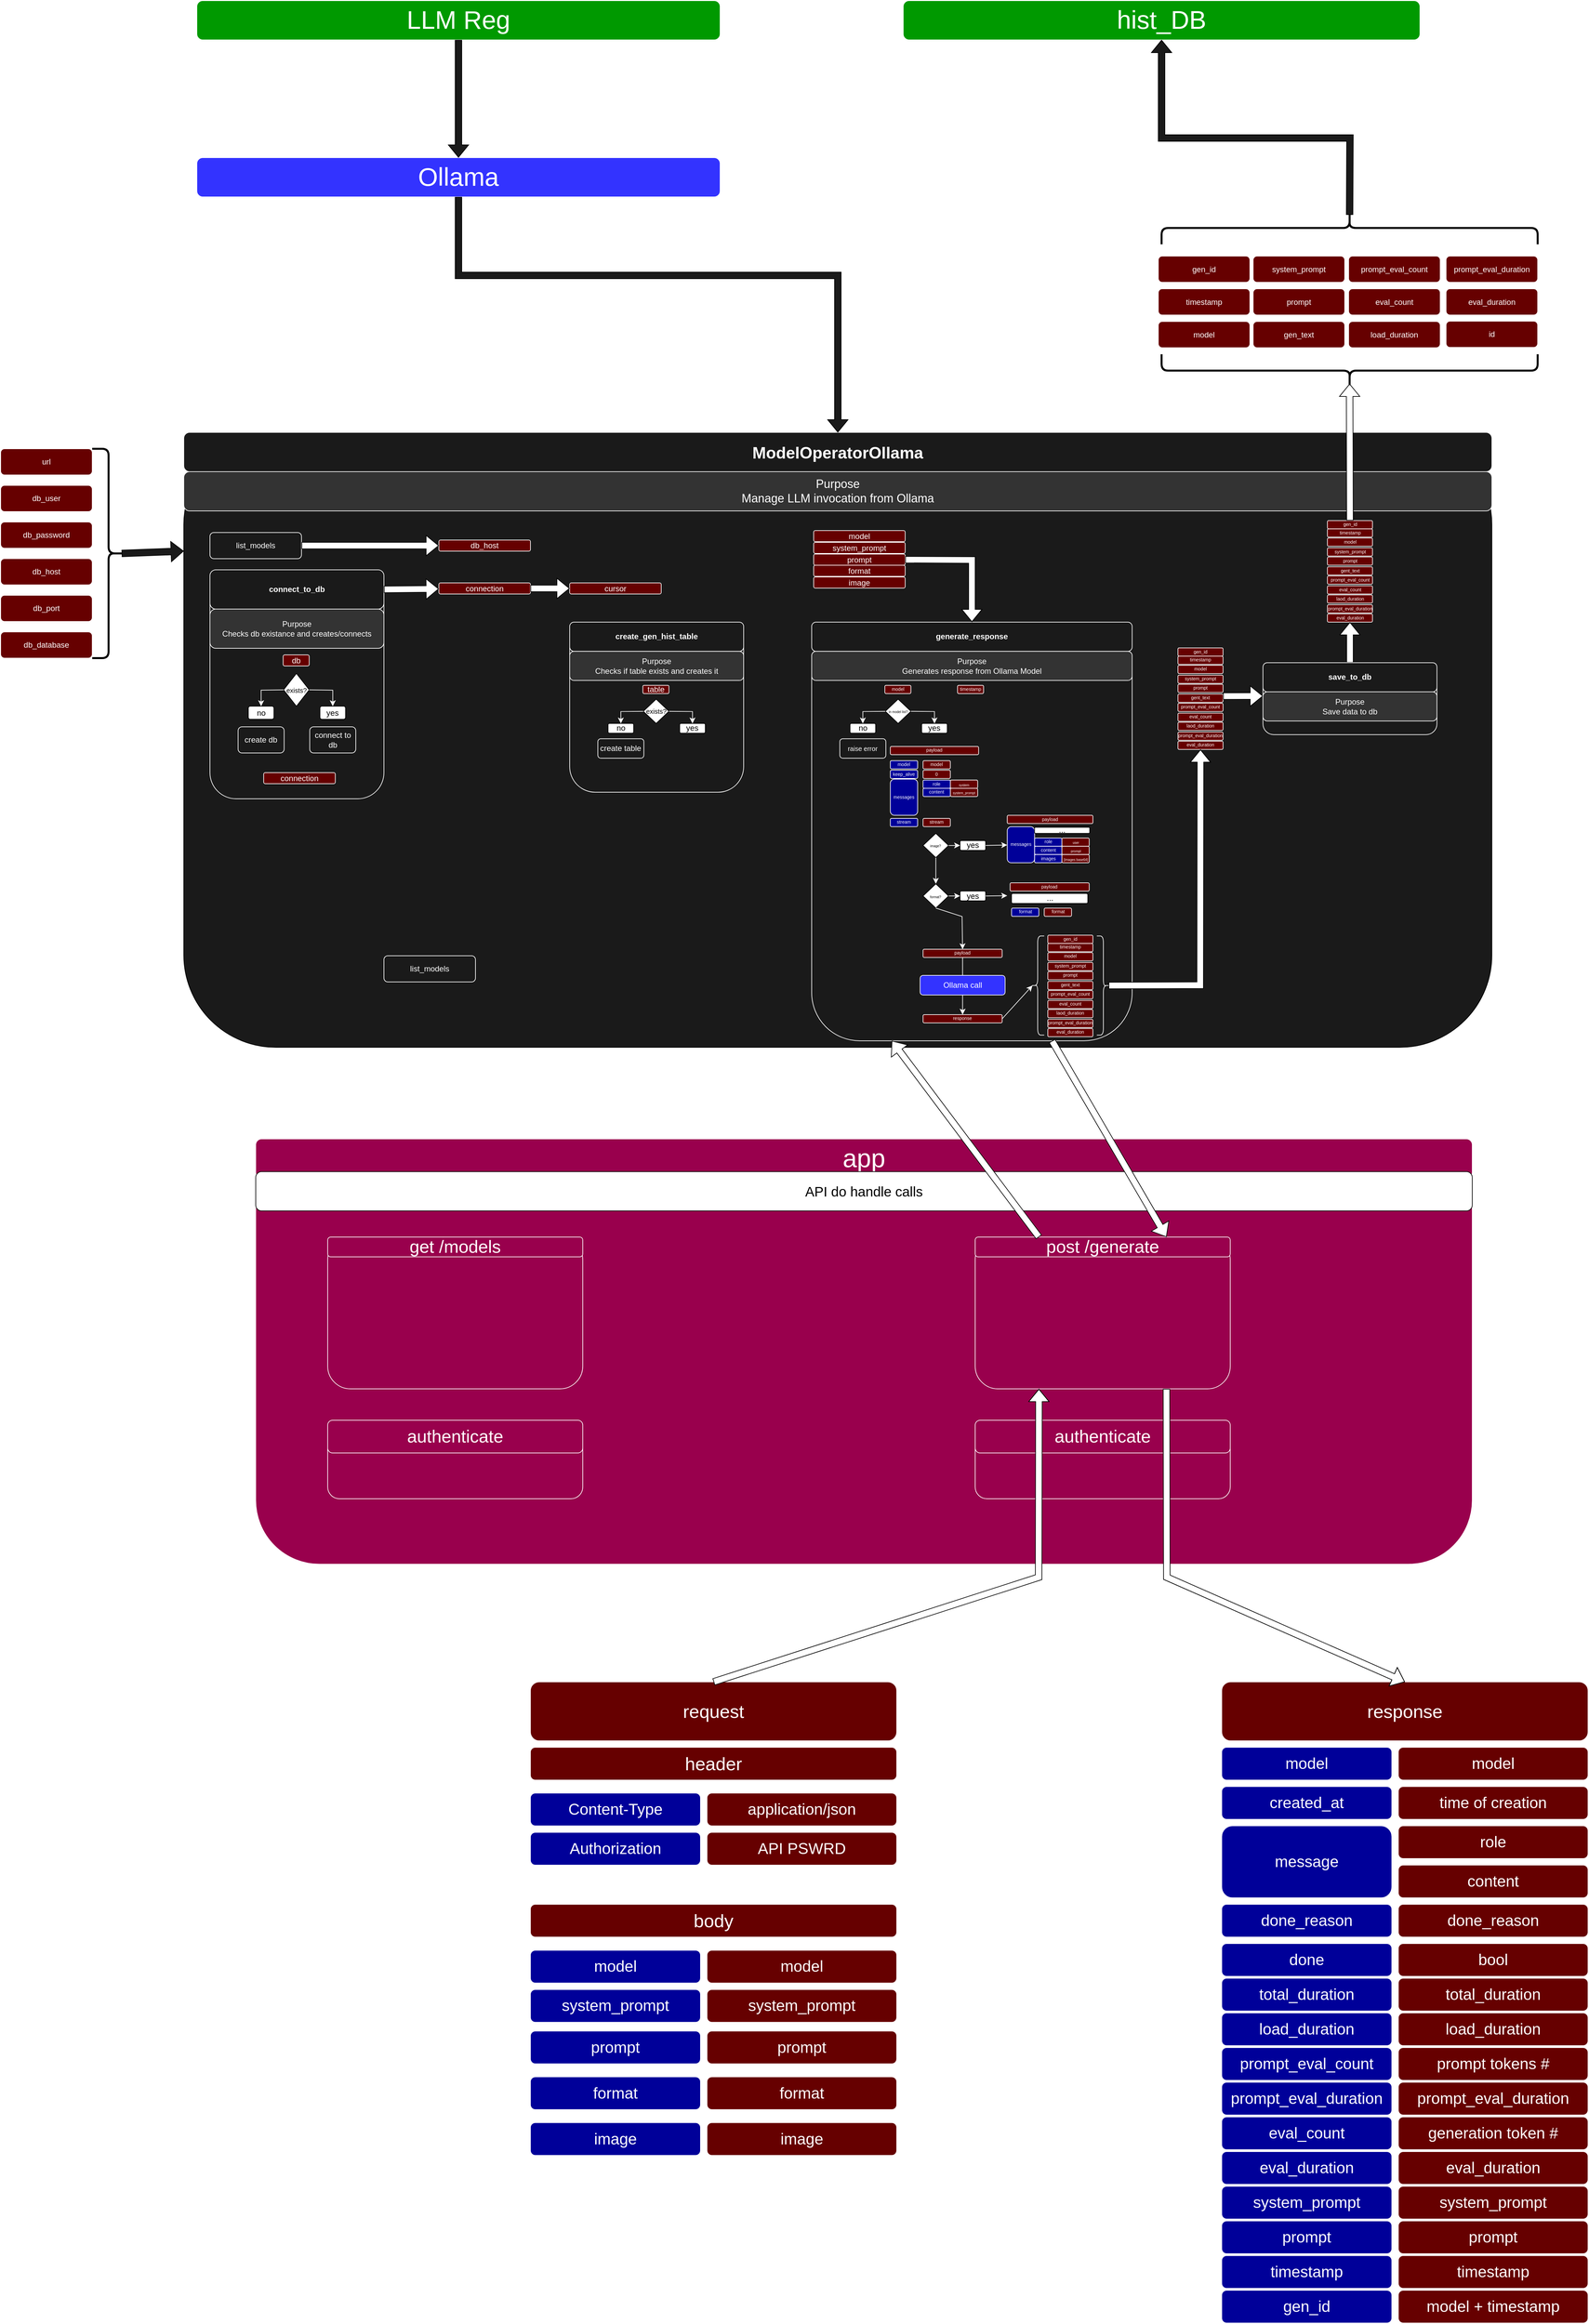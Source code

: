 <mxfile version="26.0.9">
  <diagram name="Page-1" id="6-AguW4ppkzFvYWGd8hC">
    <mxGraphModel dx="4412" dy="3259" grid="1" gridSize="10" guides="1" tooltips="1" connect="1" arrows="1" fold="1" page="1" pageScale="1" pageWidth="827" pageHeight="1169" math="0" shadow="0">
      <root>
        <mxCell id="0" />
        <mxCell id="1" parent="0" />
        <mxCell id="FA3ZyUcuEyVaNvPnejk4-14" value="" style="group;fontSize=10;" parent="1" vertex="1" connectable="0">
          <mxGeometry x="200" y="230" width="2000" height="990" as="geometry" />
        </mxCell>
        <mxCell id="dKeFEnDOzD8Op81p9Svm-2" value="" style="rounded=1;whiteSpace=wrap;html=1;fillColor=#1A1A1A;fontColor=#FFFFFF;" parent="FA3ZyUcuEyVaNvPnejk4-14" vertex="1">
          <mxGeometry width="2000" height="940" as="geometry" />
        </mxCell>
        <mxCell id="dKeFEnDOzD8Op81p9Svm-1" value="ModelOperatorOllama" style="rounded=1;whiteSpace=wrap;html=1;fillColor=#1A1A1A;fontColor=#FFFFFF;strokeColor=#FFFFFF;fontStyle=1;fontSize=25;" parent="FA3ZyUcuEyVaNvPnejk4-14" vertex="1">
          <mxGeometry width="2000" height="60" as="geometry" />
        </mxCell>
        <mxCell id="4zl1mUCcnHBFTtQM3Z5a-6" value="Purpose&lt;div&gt;Manage LLM invocation from Ollama&lt;/div&gt;" style="rounded=1;whiteSpace=wrap;html=1;fillColor=#333333;fontColor=#FFFFFF;strokeColor=#FFFFFF;fontSize=18;" parent="FA3ZyUcuEyVaNvPnejk4-14" vertex="1">
          <mxGeometry y="60" width="2000" height="60" as="geometry" />
        </mxCell>
        <mxCell id="FA3ZyUcuEyVaNvPnejk4-13" value="" style="group" parent="FA3ZyUcuEyVaNvPnejk4-14" vertex="1" connectable="0">
          <mxGeometry x="40" y="210" width="266" height="350" as="geometry" />
        </mxCell>
        <mxCell id="FA3ZyUcuEyVaNvPnejk4-10" value="" style="rounded=1;whiteSpace=wrap;html=1;fillColor=#1A1A1A;fontColor=#FFFFFF;strokeColor=#FFFFFF;" parent="FA3ZyUcuEyVaNvPnejk4-13" vertex="1">
          <mxGeometry width="266" height="350" as="geometry" />
        </mxCell>
        <mxCell id="FA3ZyUcuEyVaNvPnejk4-11" value="connect_to_db" style="rounded=1;whiteSpace=wrap;html=1;fillColor=#1A1A1A;fontColor=#FFFFFF;strokeColor=#FFFFFF;fontStyle=1" parent="FA3ZyUcuEyVaNvPnejk4-13" vertex="1">
          <mxGeometry width="266" height="60" as="geometry" />
        </mxCell>
        <mxCell id="FA3ZyUcuEyVaNvPnejk4-12" value="Purpose&lt;div&gt;Checks db existance and creates/connects&lt;/div&gt;" style="rounded=1;whiteSpace=wrap;html=1;fillColor=#333333;fontColor=#FFFFFF;strokeColor=#FFFFFF;" parent="FA3ZyUcuEyVaNvPnejk4-13" vertex="1">
          <mxGeometry y="60" width="266" height="60" as="geometry" />
        </mxCell>
        <mxCell id="FA3ZyUcuEyVaNvPnejk4-15" value="&lt;font style=&quot;font-size: 10px;&quot;&gt;exists?&lt;/font&gt;" style="rhombus;whiteSpace=wrap;html=1;" parent="FA3ZyUcuEyVaNvPnejk4-13" vertex="1">
          <mxGeometry x="112.659" y="158.5" width="39.118" height="50" as="geometry" />
        </mxCell>
        <mxCell id="FA3ZyUcuEyVaNvPnejk4-17" value="db" style="rounded=1;whiteSpace=wrap;html=1;fillColor=#660000;fontColor=#FFFFFF;strokeColor=#FFFFFF;" parent="FA3ZyUcuEyVaNvPnejk4-13" vertex="1">
          <mxGeometry x="111.876" y="130" width="39.9" height="17" as="geometry" />
        </mxCell>
        <mxCell id="FA3ZyUcuEyVaNvPnejk4-19" value="no" style="rounded=1;whiteSpace=wrap;html=1;" parent="FA3ZyUcuEyVaNvPnejk4-13" vertex="1">
          <mxGeometry x="58.676" y="208.5" width="39.118" height="20" as="geometry" />
        </mxCell>
        <mxCell id="FA3ZyUcuEyVaNvPnejk4-20" value="yes" style="rounded=1;whiteSpace=wrap;html=1;" parent="FA3ZyUcuEyVaNvPnejk4-13" vertex="1">
          <mxGeometry x="168.206" y="208.5" width="39.118" height="20" as="geometry" />
        </mxCell>
        <mxCell id="FA3ZyUcuEyVaNvPnejk4-21" value="create db" style="rounded=1;whiteSpace=wrap;html=1;fillColor=#1A1A1A;fontColor=#FFFFFF;strokeColor=#FFFFFF;" parent="FA3ZyUcuEyVaNvPnejk4-13" vertex="1">
          <mxGeometry x="43.029" y="240" width="70.412" height="40" as="geometry" />
        </mxCell>
        <mxCell id="FA3ZyUcuEyVaNvPnejk4-22" value="connect to db" style="rounded=1;whiteSpace=wrap;html=1;fillColor=#1A1A1A;fontColor=#FFFFFF;strokeColor=#FFFFFF;" parent="FA3ZyUcuEyVaNvPnejk4-13" vertex="1">
          <mxGeometry x="152.559" y="240" width="70.412" height="40" as="geometry" />
        </mxCell>
        <mxCell id="FA3ZyUcuEyVaNvPnejk4-23" value="" style="endArrow=classic;html=1;rounded=0;exitX=0;exitY=0.5;exitDx=0;exitDy=0;entryX=0.5;entryY=0;entryDx=0;entryDy=0;strokeColor=#FFFFFF;" parent="FA3ZyUcuEyVaNvPnejk4-13" source="FA3ZyUcuEyVaNvPnejk4-15" target="FA3ZyUcuEyVaNvPnejk4-19" edge="1">
          <mxGeometry width="50" height="50" relative="1" as="geometry">
            <mxPoint x="113.441" y="210" as="sourcePoint" />
            <mxPoint x="152.559" y="160" as="targetPoint" />
            <Array as="points">
              <mxPoint x="78.235" y="184" />
            </Array>
          </mxGeometry>
        </mxCell>
        <mxCell id="FA3ZyUcuEyVaNvPnejk4-24" value="" style="endArrow=classic;html=1;rounded=0;exitX=1;exitY=0.5;exitDx=0;exitDy=0;entryX=0.5;entryY=0;entryDx=0;entryDy=0;strokeColor=#FFFFFF;" parent="FA3ZyUcuEyVaNvPnejk4-13" source="FA3ZyUcuEyVaNvPnejk4-15" target="FA3ZyUcuEyVaNvPnejk4-20" edge="1">
          <mxGeometry width="50" height="50" relative="1" as="geometry">
            <mxPoint x="120.482" y="194" as="sourcePoint" />
            <mxPoint x="86.059" y="219" as="targetPoint" />
            <Array as="points">
              <mxPoint x="187.765" y="184" />
            </Array>
          </mxGeometry>
        </mxCell>
        <mxCell id="FA3ZyUcuEyVaNvPnejk4-26" value="connection" style="rounded=1;whiteSpace=wrap;html=1;fillColor=#660000;fontColor=#FFFFFF;strokeColor=#FFFFFF;" parent="FA3ZyUcuEyVaNvPnejk4-13" vertex="1">
          <mxGeometry x="82.147" y="310" width="109.529" height="17" as="geometry" />
        </mxCell>
        <mxCell id="FA3ZyUcuEyVaNvPnejk4-3" value="db_host" style="rounded=1;whiteSpace=wrap;html=1;fillColor=#660000;fontColor=#FFFFFF;strokeColor=#FFFFFF;" parent="FA3ZyUcuEyVaNvPnejk4-14" vertex="1">
          <mxGeometry x="390" y="164.5" width="140" height="17" as="geometry" />
        </mxCell>
        <mxCell id="FA3ZyUcuEyVaNvPnejk4-7" value="connection" style="rounded=1;whiteSpace=wrap;html=1;fillColor=#660000;fontColor=#FFFFFF;strokeColor=#FFFFFF;" parent="FA3ZyUcuEyVaNvPnejk4-14" vertex="1">
          <mxGeometry x="390" y="230" width="140" height="17" as="geometry" />
        </mxCell>
        <mxCell id="FA3ZyUcuEyVaNvPnejk4-8" value="" style="shape=flexArrow;endArrow=classic;html=1;rounded=0;exitX=1;exitY=0.5;exitDx=0;exitDy=0;fillColor=#FFFFFF;" parent="FA3ZyUcuEyVaNvPnejk4-14" source="FA3ZyUcuEyVaNvPnejk4-11" target="FA3ZyUcuEyVaNvPnejk4-7" edge="1">
          <mxGeometry width="50" height="50" relative="1" as="geometry">
            <mxPoint x="180" y="240" as="sourcePoint" />
            <mxPoint x="425" y="467" as="targetPoint" />
          </mxGeometry>
        </mxCell>
        <mxCell id="FA3ZyUcuEyVaNvPnejk4-27" value="" style="group" parent="FA3ZyUcuEyVaNvPnejk4-14" vertex="1" connectable="0">
          <mxGeometry x="590" y="290" width="266" height="260" as="geometry" />
        </mxCell>
        <mxCell id="FA3ZyUcuEyVaNvPnejk4-28" value="" style="rounded=1;whiteSpace=wrap;html=1;fillColor=#1A1A1A;fontColor=#FFFFFF;strokeColor=#FFFFFF;" parent="FA3ZyUcuEyVaNvPnejk4-27" vertex="1">
          <mxGeometry width="266" height="260" as="geometry" />
        </mxCell>
        <mxCell id="FA3ZyUcuEyVaNvPnejk4-29" value="create_gen_hist_table" style="rounded=1;whiteSpace=wrap;html=1;fillColor=#1A1A1A;fontColor=#FFFFFF;strokeColor=#FFFFFF;fontStyle=1" parent="FA3ZyUcuEyVaNvPnejk4-27" vertex="1">
          <mxGeometry width="266" height="44.571" as="geometry" />
        </mxCell>
        <mxCell id="FA3ZyUcuEyVaNvPnejk4-30" value="Purpose&lt;div&gt;Checks if table exists and creates it&lt;/div&gt;" style="rounded=1;whiteSpace=wrap;html=1;fillColor=#333333;fontColor=#FFFFFF;strokeColor=#FFFFFF;" parent="FA3ZyUcuEyVaNvPnejk4-27" vertex="1">
          <mxGeometry y="44.571" width="266" height="44.571" as="geometry" />
        </mxCell>
        <mxCell id="FA3ZyUcuEyVaNvPnejk4-31" value="&lt;font style=&quot;font-size: 10px;&quot;&gt;exists?&lt;/font&gt;" style="rhombus;whiteSpace=wrap;html=1;" parent="FA3ZyUcuEyVaNvPnejk4-27" vertex="1">
          <mxGeometry x="112.659" y="117.743" width="39.118" height="37.143" as="geometry" />
        </mxCell>
        <mxCell id="FA3ZyUcuEyVaNvPnejk4-33" value="table" style="rounded=1;whiteSpace=wrap;html=1;fillColor=#660000;fontColor=#FFFFFF;strokeColor=#FFFFFF;" parent="FA3ZyUcuEyVaNvPnejk4-27" vertex="1">
          <mxGeometry x="111.876" y="96.571" width="39.9" height="12.629" as="geometry" />
        </mxCell>
        <mxCell id="FA3ZyUcuEyVaNvPnejk4-34" value="no" style="rounded=1;whiteSpace=wrap;html=1;" parent="FA3ZyUcuEyVaNvPnejk4-27" vertex="1">
          <mxGeometry x="58.676" y="154.886" width="39.118" height="14.857" as="geometry" />
        </mxCell>
        <mxCell id="FA3ZyUcuEyVaNvPnejk4-35" value="yes" style="rounded=1;whiteSpace=wrap;html=1;" parent="FA3ZyUcuEyVaNvPnejk4-27" vertex="1">
          <mxGeometry x="168.206" y="154.886" width="39.118" height="14.857" as="geometry" />
        </mxCell>
        <mxCell id="FA3ZyUcuEyVaNvPnejk4-36" value="create table" style="rounded=1;whiteSpace=wrap;html=1;fillColor=#1A1A1A;fontColor=#FFFFFF;strokeColor=#FFFFFF;" parent="FA3ZyUcuEyVaNvPnejk4-27" vertex="1">
          <mxGeometry x="43.029" y="178.286" width="70.412" height="29.714" as="geometry" />
        </mxCell>
        <mxCell id="FA3ZyUcuEyVaNvPnejk4-38" value="" style="endArrow=classic;html=1;rounded=0;exitX=0;exitY=0.5;exitDx=0;exitDy=0;entryX=0.5;entryY=0;entryDx=0;entryDy=0;strokeColor=#FFFFFF;" parent="FA3ZyUcuEyVaNvPnejk4-27" source="FA3ZyUcuEyVaNvPnejk4-31" target="FA3ZyUcuEyVaNvPnejk4-34" edge="1">
          <mxGeometry width="50" height="50" relative="1" as="geometry">
            <mxPoint x="113.441" y="156" as="sourcePoint" />
            <mxPoint x="152.559" y="118.857" as="targetPoint" />
            <Array as="points">
              <mxPoint x="78.235" y="136.686" />
            </Array>
          </mxGeometry>
        </mxCell>
        <mxCell id="FA3ZyUcuEyVaNvPnejk4-39" value="" style="endArrow=classic;html=1;rounded=0;exitX=1;exitY=0.5;exitDx=0;exitDy=0;entryX=0.5;entryY=0;entryDx=0;entryDy=0;strokeColor=#FFFFFF;" parent="FA3ZyUcuEyVaNvPnejk4-27" source="FA3ZyUcuEyVaNvPnejk4-31" target="FA3ZyUcuEyVaNvPnejk4-35" edge="1">
          <mxGeometry width="50" height="50" relative="1" as="geometry">
            <mxPoint x="120.482" y="144.114" as="sourcePoint" />
            <mxPoint x="86.059" y="162.686" as="targetPoint" />
            <Array as="points">
              <mxPoint x="187.765" y="136.686" />
            </Array>
          </mxGeometry>
        </mxCell>
        <mxCell id="FA3ZyUcuEyVaNvPnejk4-41" value="cursor" style="rounded=1;whiteSpace=wrap;html=1;fillColor=#660000;fontColor=#FFFFFF;strokeColor=#FFFFFF;" parent="FA3ZyUcuEyVaNvPnejk4-14" vertex="1">
          <mxGeometry x="590" y="230" width="140" height="17" as="geometry" />
        </mxCell>
        <mxCell id="FA3ZyUcuEyVaNvPnejk4-42" value="" style="shape=flexArrow;endArrow=classic;html=1;rounded=0;exitX=1;exitY=0.5;exitDx=0;exitDy=0;fillColor=#FFFFFF;entryX=0;entryY=0.5;entryDx=0;entryDy=0;" parent="FA3ZyUcuEyVaNvPnejk4-14" source="FA3ZyUcuEyVaNvPnejk4-7" target="FA3ZyUcuEyVaNvPnejk4-41" edge="1">
          <mxGeometry width="50" height="50" relative="1" as="geometry">
            <mxPoint x="316" y="250" as="sourcePoint" />
            <mxPoint x="400" y="249" as="targetPoint" />
          </mxGeometry>
        </mxCell>
        <mxCell id="FA3ZyUcuEyVaNvPnejk4-58" value="model" style="rounded=1;whiteSpace=wrap;html=1;fillColor=#660000;fontColor=#FFFFFF;strokeColor=#FFFFFF;" parent="FA3ZyUcuEyVaNvPnejk4-14" vertex="1">
          <mxGeometry x="963" y="150" width="140" height="17" as="geometry" />
        </mxCell>
        <mxCell id="FA3ZyUcuEyVaNvPnejk4-59" value="system_prompt" style="rounded=1;whiteSpace=wrap;html=1;fillColor=#660000;fontColor=#FFFFFF;strokeColor=#FFFFFF;" parent="FA3ZyUcuEyVaNvPnejk4-14" vertex="1">
          <mxGeometry x="963" y="168" width="140" height="17" as="geometry" />
        </mxCell>
        <mxCell id="FA3ZyUcuEyVaNvPnejk4-60" value="format" style="rounded=1;whiteSpace=wrap;html=1;fillColor=#660000;fontColor=#FFFFFF;strokeColor=#FFFFFF;" parent="FA3ZyUcuEyVaNvPnejk4-14" vertex="1">
          <mxGeometry x="963" y="203" width="140" height="17" as="geometry" />
        </mxCell>
        <mxCell id="FA3ZyUcuEyVaNvPnejk4-61" value="prompt" style="rounded=1;whiteSpace=wrap;html=1;fillColor=#660000;fontColor=#FFFFFF;strokeColor=#FFFFFF;" parent="FA3ZyUcuEyVaNvPnejk4-14" vertex="1">
          <mxGeometry x="963" y="186" width="140" height="17" as="geometry" />
        </mxCell>
        <mxCell id="FA3ZyUcuEyVaNvPnejk4-62" value="image" style="rounded=1;whiteSpace=wrap;html=1;fillColor=#660000;fontColor=#FFFFFF;strokeColor=#FFFFFF;" parent="FA3ZyUcuEyVaNvPnejk4-14" vertex="1">
          <mxGeometry x="963" y="221" width="140" height="17" as="geometry" />
        </mxCell>
        <mxCell id="FA3ZyUcuEyVaNvPnejk4-47" value=".." style="group" parent="FA3ZyUcuEyVaNvPnejk4-14" vertex="1" connectable="0">
          <mxGeometry x="959.995" y="290" width="499.99" height="700" as="geometry" />
        </mxCell>
        <mxCell id="FA3ZyUcuEyVaNvPnejk4-48" value="" style="rounded=1;whiteSpace=wrap;html=1;fillColor=#1A1A1A;fontColor=#FFFFFF;strokeColor=#FFFFFF;" parent="FA3ZyUcuEyVaNvPnejk4-47" vertex="1">
          <mxGeometry width="490" height="640" as="geometry" />
        </mxCell>
        <mxCell id="FA3ZyUcuEyVaNvPnejk4-49" value="generate_response" style="rounded=1;whiteSpace=wrap;html=1;fillColor=#1A1A1A;fontColor=#FFFFFF;strokeColor=#FFFFFF;fontStyle=1" parent="FA3ZyUcuEyVaNvPnejk4-47" vertex="1">
          <mxGeometry width="490" height="44.57" as="geometry" />
        </mxCell>
        <mxCell id="FA3ZyUcuEyVaNvPnejk4-50" value="Purpose&lt;div&gt;Generates response from Ollama Model&lt;/div&gt;" style="rounded=1;whiteSpace=wrap;html=1;fillColor=#333333;fontColor=#FFFFFF;strokeColor=#FFFFFF;" parent="FA3ZyUcuEyVaNvPnejk4-47" vertex="1">
          <mxGeometry y="44.57" width="490" height="44.57" as="geometry" />
        </mxCell>
        <mxCell id="FA3ZyUcuEyVaNvPnejk4-51" value="&lt;font&gt;in model list?&lt;/font&gt;" style="rhombus;whiteSpace=wrap;html=1;fontSize=5;" parent="FA3ZyUcuEyVaNvPnejk4-47" vertex="1">
          <mxGeometry x="112.659" y="117.743" width="39.118" height="37.143" as="geometry" />
        </mxCell>
        <mxCell id="FA3ZyUcuEyVaNvPnejk4-52" value="timestamp" style="rounded=1;whiteSpace=wrap;html=1;fillColor=#660000;fontColor=#FFFFFF;strokeColor=#FFFFFF;fontSize=7;" parent="FA3ZyUcuEyVaNvPnejk4-47" vertex="1">
          <mxGeometry x="222.966" y="96.571" width="39.9" height="12.629" as="geometry" />
        </mxCell>
        <mxCell id="FA3ZyUcuEyVaNvPnejk4-53" value="no" style="rounded=1;whiteSpace=wrap;html=1;" parent="FA3ZyUcuEyVaNvPnejk4-47" vertex="1">
          <mxGeometry x="58.676" y="154.886" width="39.118" height="14.857" as="geometry" />
        </mxCell>
        <mxCell id="FA3ZyUcuEyVaNvPnejk4-54" value="yes" style="rounded=1;whiteSpace=wrap;html=1;" parent="FA3ZyUcuEyVaNvPnejk4-47" vertex="1">
          <mxGeometry x="168.206" y="154.886" width="39.118" height="14.857" as="geometry" />
        </mxCell>
        <mxCell id="FA3ZyUcuEyVaNvPnejk4-55" value="raise error" style="rounded=1;whiteSpace=wrap;html=1;fillColor=#1A1A1A;fontColor=#FFFFFF;strokeColor=#FFFFFF;fontSize=10;" parent="FA3ZyUcuEyVaNvPnejk4-47" vertex="1">
          <mxGeometry x="43.029" y="178.286" width="70.412" height="29.714" as="geometry" />
        </mxCell>
        <mxCell id="FA3ZyUcuEyVaNvPnejk4-56" value="" style="endArrow=classic;html=1;rounded=0;exitX=0;exitY=0.5;exitDx=0;exitDy=0;entryX=0.5;entryY=0;entryDx=0;entryDy=0;strokeColor=#FFFFFF;" parent="FA3ZyUcuEyVaNvPnejk4-47" source="FA3ZyUcuEyVaNvPnejk4-51" target="FA3ZyUcuEyVaNvPnejk4-53" edge="1">
          <mxGeometry width="50" height="50" relative="1" as="geometry">
            <mxPoint x="113.441" y="156" as="sourcePoint" />
            <mxPoint x="152.559" y="118.857" as="targetPoint" />
            <Array as="points">
              <mxPoint x="78.235" y="136.686" />
            </Array>
          </mxGeometry>
        </mxCell>
        <mxCell id="FA3ZyUcuEyVaNvPnejk4-57" value="" style="endArrow=classic;html=1;rounded=0;exitX=1;exitY=0.5;exitDx=0;exitDy=0;entryX=0.5;entryY=0;entryDx=0;entryDy=0;strokeColor=#FFFFFF;" parent="FA3ZyUcuEyVaNvPnejk4-47" source="FA3ZyUcuEyVaNvPnejk4-51" target="FA3ZyUcuEyVaNvPnejk4-54" edge="1">
          <mxGeometry width="50" height="50" relative="1" as="geometry">
            <mxPoint x="120.482" y="144.114" as="sourcePoint" />
            <mxPoint x="86.059" y="162.686" as="targetPoint" />
            <Array as="points">
              <mxPoint x="187.765" y="136.686" />
            </Array>
          </mxGeometry>
        </mxCell>
        <mxCell id="FA3ZyUcuEyVaNvPnejk4-64" value="model" style="rounded=1;whiteSpace=wrap;html=1;fillColor=#660000;fontColor=#FFFFFF;strokeColor=#FFFFFF;fontSize=7;" parent="FA3ZyUcuEyVaNvPnejk4-47" vertex="1">
          <mxGeometry x="111.876" y="96.571" width="39.9" height="12.629" as="geometry" />
        </mxCell>
        <mxCell id="FA3ZyUcuEyVaNvPnejk4-66" value="payload" style="rounded=1;whiteSpace=wrap;html=1;fillColor=#660000;fontColor=#FFFFFF;strokeColor=#FFFFFF;fontSize=7;" parent="FA3ZyUcuEyVaNvPnejk4-47" vertex="1">
          <mxGeometry x="120.275" y="190" width="134.99" height="12.63" as="geometry" />
        </mxCell>
        <mxCell id="FA3ZyUcuEyVaNvPnejk4-67" value="model" style="rounded=1;whiteSpace=wrap;html=1;fillColor=#000099;fontColor=#FFFFFF;strokeColor=#FFFFFF;fontSize=7;" parent="FA3ZyUcuEyVaNvPnejk4-47" vertex="1">
          <mxGeometry x="120.27" y="211.72" width="41.79" height="12.63" as="geometry" />
        </mxCell>
        <mxCell id="FA3ZyUcuEyVaNvPnejk4-70" value="stream" style="rounded=1;whiteSpace=wrap;html=1;fillColor=#000099;fontColor=#FFFFFF;strokeColor=#FFFFFF;fontSize=7;" parent="FA3ZyUcuEyVaNvPnejk4-47" vertex="1">
          <mxGeometry x="120.26" y="300" width="41.79" height="12.63" as="geometry" />
        </mxCell>
        <mxCell id="FA3ZyUcuEyVaNvPnejk4-68" value="keep_alive" style="rounded=1;whiteSpace=wrap;html=1;fillColor=#000099;fontColor=#FFFFFF;strokeColor=#FFFFFF;fontSize=7;" parent="FA3ZyUcuEyVaNvPnejk4-47" vertex="1">
          <mxGeometry x="120.27" y="226.35" width="41.79" height="12.63" as="geometry" />
        </mxCell>
        <mxCell id="FA3ZyUcuEyVaNvPnejk4-69" value="messages" style="rounded=1;whiteSpace=wrap;html=1;fillColor=#000099;fontColor=#FFFFFF;strokeColor=#FFFFFF;fontSize=7;" parent="FA3ZyUcuEyVaNvPnejk4-47" vertex="1">
          <mxGeometry x="120.275" y="240" width="41.79" height="55.26" as="geometry" />
        </mxCell>
        <mxCell id="FA3ZyUcuEyVaNvPnejk4-71" value="model" style="rounded=1;whiteSpace=wrap;html=1;fillColor=#660000;fontColor=#FFFFFF;strokeColor=#FFFFFF;fontSize=7;" parent="FA3ZyUcuEyVaNvPnejk4-47" vertex="1">
          <mxGeometry x="170.27" y="211.72" width="41.79" height="12.63" as="geometry" />
        </mxCell>
        <mxCell id="FA3ZyUcuEyVaNvPnejk4-72" value="stream" style="rounded=1;whiteSpace=wrap;html=1;fillColor=#660000;fontColor=#FFFFFF;strokeColor=#FFFFFF;fontSize=7;" parent="FA3ZyUcuEyVaNvPnejk4-47" vertex="1">
          <mxGeometry x="170.26" y="300.0" width="41.79" height="12.63" as="geometry" />
        </mxCell>
        <mxCell id="FA3ZyUcuEyVaNvPnejk4-73" value="0" style="rounded=1;whiteSpace=wrap;html=1;fillColor=#660000;fontColor=#FFFFFF;strokeColor=#FFFFFF;fontSize=7;" parent="FA3ZyUcuEyVaNvPnejk4-47" vertex="1">
          <mxGeometry x="170.27" y="226.35" width="41.79" height="12.63" as="geometry" />
        </mxCell>
        <mxCell id="FA3ZyUcuEyVaNvPnejk4-74" value="role" style="rounded=1;whiteSpace=wrap;html=1;fillColor=#000099;fontColor=#FFFFFF;strokeColor=#FFFFFF;fontSize=7;" parent="FA3ZyUcuEyVaNvPnejk4-47" vertex="1">
          <mxGeometry x="170.27" y="241.35" width="41.79" height="12.63" as="geometry" />
        </mxCell>
        <mxCell id="FA3ZyUcuEyVaNvPnejk4-75" value="system" style="rounded=1;whiteSpace=wrap;html=1;fillColor=#660000;fontColor=#FFFFFF;strokeColor=#FFFFFF;fontSize=5;" parent="FA3ZyUcuEyVaNvPnejk4-47" vertex="1">
          <mxGeometry x="212.06" y="241.35" width="41.79" height="12.63" as="geometry" />
        </mxCell>
        <mxCell id="FA3ZyUcuEyVaNvPnejk4-76" value="content" style="rounded=1;whiteSpace=wrap;html=1;fillColor=#000099;fontColor=#FFFFFF;strokeColor=#FFFFFF;fontSize=7;" parent="FA3ZyUcuEyVaNvPnejk4-47" vertex="1">
          <mxGeometry x="170.27" y="253.98" width="41.79" height="12.63" as="geometry" />
        </mxCell>
        <mxCell id="FA3ZyUcuEyVaNvPnejk4-77" value="system_prompt" style="rounded=1;whiteSpace=wrap;html=1;fillColor=#660000;fontColor=#FFFFFF;strokeColor=#FFFFFF;fontSize=5;" parent="FA3ZyUcuEyVaNvPnejk4-47" vertex="1">
          <mxGeometry x="212.06" y="253.98" width="41.79" height="12.63" as="geometry" />
        </mxCell>
        <mxCell id="FA3ZyUcuEyVaNvPnejk4-78" value="role" style="rounded=1;whiteSpace=wrap;html=1;fillColor=#000099;fontColor=#FFFFFF;strokeColor=#FFFFFF;fontSize=7;" parent="FA3ZyUcuEyVaNvPnejk4-47" vertex="1">
          <mxGeometry x="340.79" y="330.0" width="41.79" height="12.63" as="geometry" />
        </mxCell>
        <mxCell id="FA3ZyUcuEyVaNvPnejk4-79" value="user" style="rounded=1;whiteSpace=wrap;html=1;fillColor=#660000;fontColor=#FFFFFF;strokeColor=#FFFFFF;fontSize=5;" parent="FA3ZyUcuEyVaNvPnejk4-47" vertex="1">
          <mxGeometry x="382.58" y="330.0" width="41.79" height="12.63" as="geometry" />
        </mxCell>
        <mxCell id="FA3ZyUcuEyVaNvPnejk4-80" value="content" style="rounded=1;whiteSpace=wrap;html=1;fillColor=#000099;fontColor=#FFFFFF;strokeColor=#FFFFFF;fontSize=7;" parent="FA3ZyUcuEyVaNvPnejk4-47" vertex="1">
          <mxGeometry x="340.79" y="342.63" width="41.79" height="12.63" as="geometry" />
        </mxCell>
        <mxCell id="FA3ZyUcuEyVaNvPnejk4-81" value="prompt" style="rounded=1;whiteSpace=wrap;html=1;fillColor=#660000;fontColor=#FFFFFF;strokeColor=#FFFFFF;fontSize=5;" parent="FA3ZyUcuEyVaNvPnejk4-47" vertex="1">
          <mxGeometry x="382.58" y="342.63" width="41.79" height="12.63" as="geometry" />
        </mxCell>
        <mxCell id="FA3ZyUcuEyVaNvPnejk4-82" value="image?" style="rhombus;whiteSpace=wrap;html=1;fontSize=5;" parent="FA3ZyUcuEyVaNvPnejk4-47" vertex="1">
          <mxGeometry x="170.269" y="322.853" width="39.118" height="37.143" as="geometry" />
        </mxCell>
        <mxCell id="FA3ZyUcuEyVaNvPnejk4-83" value="yes" style="rounded=1;whiteSpace=wrap;html=1;" parent="FA3ZyUcuEyVaNvPnejk4-47" vertex="1">
          <mxGeometry x="226.886" y="333.996" width="39.118" height="14.857" as="geometry" />
        </mxCell>
        <mxCell id="FA3ZyUcuEyVaNvPnejk4-84" value="" style="endArrow=classic;html=1;rounded=0;exitX=1;exitY=0.5;exitDx=0;exitDy=0;entryX=0;entryY=0.5;entryDx=0;entryDy=0;strokeColor=#FFFFFF;" parent="FA3ZyUcuEyVaNvPnejk4-47" source="FA3ZyUcuEyVaNvPnejk4-82" target="FA3ZyUcuEyVaNvPnejk4-83" edge="1">
          <mxGeometry width="50" height="50" relative="1" as="geometry">
            <mxPoint x="162.0" y="146" as="sourcePoint" />
            <mxPoint x="198.0" y="165" as="targetPoint" />
            <Array as="points" />
          </mxGeometry>
        </mxCell>
        <mxCell id="FA3ZyUcuEyVaNvPnejk4-85" value="images" style="rounded=1;whiteSpace=wrap;html=1;fillColor=#000099;fontColor=#FFFFFF;strokeColor=#FFFFFF;fontSize=7;" parent="FA3ZyUcuEyVaNvPnejk4-47" vertex="1">
          <mxGeometry x="340.79" y="355.26" width="41.79" height="12.63" as="geometry" />
        </mxCell>
        <mxCell id="FA3ZyUcuEyVaNvPnejk4-86" value="[images base64]" style="rounded=1;whiteSpace=wrap;html=1;fillColor=#660000;fontColor=#FFFFFF;strokeColor=#FFFFFF;fontSize=5;" parent="FA3ZyUcuEyVaNvPnejk4-47" vertex="1">
          <mxGeometry x="382.58" y="355.26" width="41.79" height="12.63" as="geometry" />
        </mxCell>
        <mxCell id="FA3ZyUcuEyVaNvPnejk4-87" value="messages" style="rounded=1;whiteSpace=wrap;html=1;fillColor=#000099;fontColor=#FFFFFF;strokeColor=#FFFFFF;fontSize=7;" parent="FA3ZyUcuEyVaNvPnejk4-47" vertex="1">
          <mxGeometry x="299.005" y="312.63" width="41.79" height="55.26" as="geometry" />
        </mxCell>
        <mxCell id="FA3ZyUcuEyVaNvPnejk4-88" value="..." style="rounded=1;whiteSpace=wrap;html=1;" parent="FA3ZyUcuEyVaNvPnejk4-47" vertex="1">
          <mxGeometry x="340.79" y="313.61" width="84.37" height="9.24" as="geometry" />
        </mxCell>
        <mxCell id="FA3ZyUcuEyVaNvPnejk4-89" value="" style="endArrow=classic;html=1;rounded=0;exitX=1;exitY=0.5;exitDx=0;exitDy=0;strokeColor=#FFFFFF;" parent="FA3ZyUcuEyVaNvPnejk4-47" source="FA3ZyUcuEyVaNvPnejk4-83" target="FA3ZyUcuEyVaNvPnejk4-87" edge="1">
          <mxGeometry width="50" height="50" relative="1" as="geometry">
            <mxPoint x="219.0" y="351" as="sourcePoint" />
            <mxPoint x="237.0" y="351" as="targetPoint" />
            <Array as="points" />
          </mxGeometry>
        </mxCell>
        <mxCell id="FA3ZyUcuEyVaNvPnejk4-90" value="format?" style="rhombus;whiteSpace=wrap;html=1;fontSize=5;" parent="FA3ZyUcuEyVaNvPnejk4-47" vertex="1">
          <mxGeometry x="170.279" y="400.003" width="39.118" height="37.143" as="geometry" />
        </mxCell>
        <mxCell id="FA3ZyUcuEyVaNvPnejk4-91" value="yes" style="rounded=1;whiteSpace=wrap;html=1;" parent="FA3ZyUcuEyVaNvPnejk4-47" vertex="1">
          <mxGeometry x="226.896" y="411.146" width="39.118" height="14.857" as="geometry" />
        </mxCell>
        <mxCell id="FA3ZyUcuEyVaNvPnejk4-92" value="" style="endArrow=classic;html=1;rounded=0;exitX=1;exitY=0.5;exitDx=0;exitDy=0;entryX=0;entryY=0.5;entryDx=0;entryDy=0;strokeColor=#FFFFFF;" parent="FA3ZyUcuEyVaNvPnejk4-47" source="FA3ZyUcuEyVaNvPnejk4-90" target="FA3ZyUcuEyVaNvPnejk4-91" edge="1">
          <mxGeometry width="50" height="50" relative="1" as="geometry">
            <mxPoint x="162.01" y="223.15" as="sourcePoint" />
            <mxPoint x="198.01" y="242.15" as="targetPoint" />
            <Array as="points" />
          </mxGeometry>
        </mxCell>
        <mxCell id="FA3ZyUcuEyVaNvPnejk4-93" value="" style="endArrow=classic;html=1;rounded=0;exitX=1;exitY=0.5;exitDx=0;exitDy=0;strokeColor=#FFFFFF;" parent="FA3ZyUcuEyVaNvPnejk4-47" source="FA3ZyUcuEyVaNvPnejk4-91" edge="1">
          <mxGeometry width="50" height="50" relative="1" as="geometry">
            <mxPoint x="219.01" y="428.15" as="sourcePoint" />
            <mxPoint x="299.01" y="418.15" as="targetPoint" />
            <Array as="points" />
          </mxGeometry>
        </mxCell>
        <mxCell id="FA3ZyUcuEyVaNvPnejk4-94" value="payload" style="rounded=1;whiteSpace=wrap;html=1;fillColor=#660000;fontColor=#FFFFFF;strokeColor=#FFFFFF;fontSize=7;" parent="FA3ZyUcuEyVaNvPnejk4-47" vertex="1">
          <mxGeometry x="299.01" y="295.26" width="130.99" height="12.63" as="geometry" />
        </mxCell>
        <mxCell id="FA3ZyUcuEyVaNvPnejk4-95" value="format" style="rounded=1;whiteSpace=wrap;html=1;fillColor=#000099;fontColor=#FFFFFF;strokeColor=#FFFFFF;fontSize=7;" parent="FA3ZyUcuEyVaNvPnejk4-47" vertex="1">
          <mxGeometry x="305.56" y="437.15" width="41.79" height="12.63" as="geometry" />
        </mxCell>
        <mxCell id="FA3ZyUcuEyVaNvPnejk4-96" value="format" style="rounded=1;whiteSpace=wrap;html=1;fillColor=#660000;fontColor=#FFFFFF;strokeColor=#FFFFFF;fontSize=7;" parent="FA3ZyUcuEyVaNvPnejk4-47" vertex="1">
          <mxGeometry x="355.56" y="437.15" width="41.79" height="12.63" as="geometry" />
        </mxCell>
        <mxCell id="FA3ZyUcuEyVaNvPnejk4-97" value="..." style="rounded=1;whiteSpace=wrap;html=1;" parent="FA3ZyUcuEyVaNvPnejk4-47" vertex="1">
          <mxGeometry x="305.56" y="414.69" width="116.63" height="15.31" as="geometry" />
        </mxCell>
        <mxCell id="FA3ZyUcuEyVaNvPnejk4-98" value="payload" style="rounded=1;whiteSpace=wrap;html=1;fillColor=#660000;fontColor=#FFFFFF;strokeColor=#FFFFFF;fontSize=7;" parent="FA3ZyUcuEyVaNvPnejk4-47" vertex="1">
          <mxGeometry x="303.37" y="398.52" width="121" height="12.63" as="geometry" />
        </mxCell>
        <mxCell id="FA3ZyUcuEyVaNvPnejk4-100" value="payload" style="rounded=1;whiteSpace=wrap;html=1;fillColor=#660000;fontColor=#FFFFFF;strokeColor=#FFFFFF;fontSize=7;" parent="FA3ZyUcuEyVaNvPnejk4-47" vertex="1">
          <mxGeometry x="170.28" y="500" width="121" height="12.63" as="geometry" />
        </mxCell>
        <mxCell id="FA3ZyUcuEyVaNvPnejk4-101" value="response" style="rounded=1;whiteSpace=wrap;html=1;fillColor=#660000;fontColor=#FFFFFF;strokeColor=#FFFFFF;fontSize=7;" parent="FA3ZyUcuEyVaNvPnejk4-47" vertex="1">
          <mxGeometry x="170.28" y="600" width="121" height="12.63" as="geometry" />
        </mxCell>
        <mxCell id="FA3ZyUcuEyVaNvPnejk4-103" value="" style="endArrow=classic;html=1;rounded=0;exitX=0.5;exitY=1;exitDx=0;exitDy=0;entryX=0.5;entryY=0;entryDx=0;entryDy=0;strokeColor=#FFFFFF;" parent="FA3ZyUcuEyVaNvPnejk4-47" source="FA3ZyUcuEyVaNvPnejk4-90" target="FA3ZyUcuEyVaNvPnejk4-100" edge="1">
          <mxGeometry width="50" height="50" relative="1" as="geometry">
            <mxPoint x="219.0" y="429" as="sourcePoint" />
            <mxPoint x="237.0" y="429" as="targetPoint" />
            <Array as="points">
              <mxPoint x="230.005" y="450" />
            </Array>
          </mxGeometry>
        </mxCell>
        <mxCell id="FA3ZyUcuEyVaNvPnejk4-104" value="" style="endArrow=classic;html=1;rounded=0;exitX=0.5;exitY=1;exitDx=0;exitDy=0;entryX=0.5;entryY=0;entryDx=0;entryDy=0;strokeColor=#FFFFFF;" parent="FA3ZyUcuEyVaNvPnejk4-47" source="FA3ZyUcuEyVaNvPnejk4-82" target="FA3ZyUcuEyVaNvPnejk4-90" edge="1">
          <mxGeometry width="50" height="50" relative="1" as="geometry">
            <mxPoint x="200.0" y="447" as="sourcePoint" />
            <mxPoint x="239.0" y="510" as="targetPoint" />
            <Array as="points" />
          </mxGeometry>
        </mxCell>
        <mxCell id="FA3ZyUcuEyVaNvPnejk4-105" value="" style="endArrow=classic;html=1;rounded=0;exitX=0.5;exitY=1;exitDx=0;exitDy=0;entryX=0.5;entryY=0;entryDx=0;entryDy=0;strokeColor=#FFFFFF;" parent="FA3ZyUcuEyVaNvPnejk4-47" source="FA3ZyUcuEyVaNvPnejk4-100" target="FA3ZyUcuEyVaNvPnejk4-101" edge="1">
          <mxGeometry width="50" height="50" relative="1" as="geometry">
            <mxPoint x="200.0" y="370" as="sourcePoint" />
            <mxPoint x="200.0" y="410" as="targetPoint" />
            <Array as="points" />
          </mxGeometry>
        </mxCell>
        <mxCell id="FA3ZyUcuEyVaNvPnejk4-99" value="Ollama call" style="rounded=1;whiteSpace=wrap;html=1;fillColor=#3333FF;fontColor=#FFFFFF;strokeColor=#FFFFFF;" parent="FA3ZyUcuEyVaNvPnejk4-47" vertex="1">
          <mxGeometry x="165.78" y="540" width="130" height="30" as="geometry" />
        </mxCell>
        <mxCell id="FA3ZyUcuEyVaNvPnejk4-118" value="timestamp" style="rounded=1;whiteSpace=wrap;html=1;fillColor=#660000;fontColor=#FFFFFF;strokeColor=#FFFFFF;fontSize=7;" parent="FA3ZyUcuEyVaNvPnejk4-47" vertex="1">
          <mxGeometry x="361.01" y="491.18" width="68.99" height="12.63" as="geometry" />
        </mxCell>
        <mxCell id="FA3ZyUcuEyVaNvPnejk4-119" value="model" style="rounded=1;whiteSpace=wrap;html=1;fillColor=#660000;fontColor=#FFFFFF;strokeColor=#FFFFFF;fontSize=7;" parent="FA3ZyUcuEyVaNvPnejk4-47" vertex="1">
          <mxGeometry x="361.01" y="505.18" width="68.99" height="12.63" as="geometry" />
        </mxCell>
        <mxCell id="FA3ZyUcuEyVaNvPnejk4-120" value="system_prompt" style="rounded=1;whiteSpace=wrap;html=1;fillColor=#660000;fontColor=#FFFFFF;strokeColor=#FFFFFF;fontSize=7;" parent="FA3ZyUcuEyVaNvPnejk4-47" vertex="1">
          <mxGeometry x="361.01" y="520.18" width="68.99" height="12.63" as="geometry" />
        </mxCell>
        <mxCell id="FA3ZyUcuEyVaNvPnejk4-121" value="prompt" style="rounded=1;whiteSpace=wrap;html=1;fillColor=#660000;fontColor=#FFFFFF;strokeColor=#FFFFFF;fontSize=7;" parent="FA3ZyUcuEyVaNvPnejk4-47" vertex="1">
          <mxGeometry x="361.01" y="534.18" width="68.99" height="12.63" as="geometry" />
        </mxCell>
        <mxCell id="FA3ZyUcuEyVaNvPnejk4-122" value="gent_text" style="rounded=1;whiteSpace=wrap;html=1;fillColor=#660000;fontColor=#FFFFFF;strokeColor=#FFFFFF;fontSize=7;" parent="FA3ZyUcuEyVaNvPnejk4-47" vertex="1">
          <mxGeometry x="361.01" y="549.18" width="68.99" height="12.63" as="geometry" />
        </mxCell>
        <mxCell id="FA3ZyUcuEyVaNvPnejk4-123" value="prompt_eval_count" style="rounded=1;whiteSpace=wrap;html=1;fillColor=#660000;fontColor=#FFFFFF;strokeColor=#FFFFFF;fontSize=7;" parent="FA3ZyUcuEyVaNvPnejk4-47" vertex="1">
          <mxGeometry x="361.01" y="563.18" width="68.99" height="12.63" as="geometry" />
        </mxCell>
        <mxCell id="FA3ZyUcuEyVaNvPnejk4-124" value="eval_count" style="rounded=1;whiteSpace=wrap;html=1;fillColor=#660000;fontColor=#FFFFFF;strokeColor=#FFFFFF;fontSize=7;" parent="FA3ZyUcuEyVaNvPnejk4-47" vertex="1">
          <mxGeometry x="361.01" y="578.18" width="68.99" height="12.63" as="geometry" />
        </mxCell>
        <mxCell id="FA3ZyUcuEyVaNvPnejk4-125" value="laod_duration" style="rounded=1;whiteSpace=wrap;html=1;fillColor=#660000;fontColor=#FFFFFF;strokeColor=#FFFFFF;fontSize=7;" parent="FA3ZyUcuEyVaNvPnejk4-47" vertex="1">
          <mxGeometry x="361.01" y="592.18" width="68.99" height="12.63" as="geometry" />
        </mxCell>
        <mxCell id="FA3ZyUcuEyVaNvPnejk4-126" value="prompt_eval_duration" style="rounded=1;whiteSpace=wrap;html=1;fillColor=#660000;fontColor=#FFFFFF;strokeColor=#FFFFFF;fontSize=7;" parent="FA3ZyUcuEyVaNvPnejk4-47" vertex="1">
          <mxGeometry x="361.01" y="607.18" width="68.99" height="12.63" as="geometry" />
        </mxCell>
        <mxCell id="FA3ZyUcuEyVaNvPnejk4-127" value="eval_duration" style="rounded=1;whiteSpace=wrap;html=1;fillColor=#660000;fontColor=#FFFFFF;strokeColor=#FFFFFF;fontSize=7;" parent="FA3ZyUcuEyVaNvPnejk4-47" vertex="1">
          <mxGeometry x="361.01" y="621.18" width="68.99" height="12.63" as="geometry" />
        </mxCell>
        <mxCell id="FA3ZyUcuEyVaNvPnejk4-239" value="gen_id" style="rounded=1;whiteSpace=wrap;html=1;fillColor=#660000;fontColor=#FFFFFF;strokeColor=#FFFFFF;fontSize=7;" parent="FA3ZyUcuEyVaNvPnejk4-47" vertex="1">
          <mxGeometry x="361.01" y="478.55" width="68.99" height="12.63" as="geometry" />
        </mxCell>
        <mxCell id="f753xACFipLoy4iEl13--6" value="" style="shape=curlyBracket;whiteSpace=wrap;html=1;rounded=1;labelPosition=left;verticalLabelPosition=middle;align=right;verticalAlign=middle;strokeColor=#FFFFFF;" parent="FA3ZyUcuEyVaNvPnejk4-47" vertex="1">
          <mxGeometry x="335.56" y="479.77" width="20" height="151.45" as="geometry" />
        </mxCell>
        <mxCell id="f753xACFipLoy4iEl13--7" value="" style="shape=curlyBracket;whiteSpace=wrap;html=1;rounded=1;labelPosition=left;verticalLabelPosition=middle;align=right;verticalAlign=middle;strokeColor=#FFFFFF;rotation=-180;" parent="FA3ZyUcuEyVaNvPnejk4-47" vertex="1">
          <mxGeometry x="436" y="479.77" width="20" height="151.45" as="geometry" />
        </mxCell>
        <mxCell id="f753xACFipLoy4iEl13--8" value="" style="endArrow=classic;html=1;rounded=0;exitX=1;exitY=0.5;exitDx=0;exitDy=0;entryX=0.1;entryY=0.5;entryDx=0;entryDy=0;strokeColor=#FFFFFF;entryPerimeter=0;" parent="FA3ZyUcuEyVaNvPnejk4-47" source="FA3ZyUcuEyVaNvPnejk4-101" target="f753xACFipLoy4iEl13--6" edge="1">
          <mxGeometry width="50" height="50" relative="1" as="geometry">
            <mxPoint x="241" y="523" as="sourcePoint" />
            <mxPoint x="241" y="610" as="targetPoint" />
            <Array as="points" />
          </mxGeometry>
        </mxCell>
        <mxCell id="FA3ZyUcuEyVaNvPnejk4-240" value="timestamp" style="rounded=1;whiteSpace=wrap;html=1;fillColor=#660000;fontColor=#FFFFFF;strokeColor=#FFFFFF;fontSize=7;" parent="FA3ZyUcuEyVaNvPnejk4-14" vertex="1">
          <mxGeometry x="1519.995" y="341.95" width="68.99" height="12.63" as="geometry" />
        </mxCell>
        <mxCell id="FA3ZyUcuEyVaNvPnejk4-241" value="model" style="rounded=1;whiteSpace=wrap;html=1;fillColor=#660000;fontColor=#FFFFFF;strokeColor=#FFFFFF;fontSize=7;" parent="FA3ZyUcuEyVaNvPnejk4-14" vertex="1">
          <mxGeometry x="1519.995" y="355.95" width="68.99" height="12.63" as="geometry" />
        </mxCell>
        <mxCell id="FA3ZyUcuEyVaNvPnejk4-242" value="system_prompt" style="rounded=1;whiteSpace=wrap;html=1;fillColor=#660000;fontColor=#FFFFFF;strokeColor=#FFFFFF;fontSize=7;" parent="FA3ZyUcuEyVaNvPnejk4-14" vertex="1">
          <mxGeometry x="1519.995" y="370.95" width="68.99" height="12.63" as="geometry" />
        </mxCell>
        <mxCell id="FA3ZyUcuEyVaNvPnejk4-243" value="prompt" style="rounded=1;whiteSpace=wrap;html=1;fillColor=#660000;fontColor=#FFFFFF;strokeColor=#FFFFFF;fontSize=7;" parent="FA3ZyUcuEyVaNvPnejk4-14" vertex="1">
          <mxGeometry x="1519.995" y="384.95" width="68.99" height="12.63" as="geometry" />
        </mxCell>
        <mxCell id="FA3ZyUcuEyVaNvPnejk4-244" value="gent_text" style="rounded=1;whiteSpace=wrap;html=1;fillColor=#660000;fontColor=#FFFFFF;strokeColor=#FFFFFF;fontSize=7;" parent="FA3ZyUcuEyVaNvPnejk4-14" vertex="1">
          <mxGeometry x="1519.995" y="399.95" width="68.99" height="12.63" as="geometry" />
        </mxCell>
        <mxCell id="FA3ZyUcuEyVaNvPnejk4-245" value="prompt_eval_count" style="rounded=1;whiteSpace=wrap;html=1;fillColor=#660000;fontColor=#FFFFFF;strokeColor=#FFFFFF;fontSize=7;" parent="FA3ZyUcuEyVaNvPnejk4-14" vertex="1">
          <mxGeometry x="1519.995" y="413.95" width="68.99" height="12.63" as="geometry" />
        </mxCell>
        <mxCell id="FA3ZyUcuEyVaNvPnejk4-246" value="eval_count" style="rounded=1;whiteSpace=wrap;html=1;fillColor=#660000;fontColor=#FFFFFF;strokeColor=#FFFFFF;fontSize=7;" parent="FA3ZyUcuEyVaNvPnejk4-14" vertex="1">
          <mxGeometry x="1519.995" y="428.95" width="68.99" height="12.63" as="geometry" />
        </mxCell>
        <mxCell id="FA3ZyUcuEyVaNvPnejk4-247" value="laod_duration" style="rounded=1;whiteSpace=wrap;html=1;fillColor=#660000;fontColor=#FFFFFF;strokeColor=#FFFFFF;fontSize=7;" parent="FA3ZyUcuEyVaNvPnejk4-14" vertex="1">
          <mxGeometry x="1519.995" y="442.95" width="68.99" height="12.63" as="geometry" />
        </mxCell>
        <mxCell id="FA3ZyUcuEyVaNvPnejk4-248" value="prompt_eval_duration" style="rounded=1;whiteSpace=wrap;html=1;fillColor=#660000;fontColor=#FFFFFF;strokeColor=#FFFFFF;fontSize=7;" parent="FA3ZyUcuEyVaNvPnejk4-14" vertex="1">
          <mxGeometry x="1519.995" y="457.95" width="68.99" height="12.63" as="geometry" />
        </mxCell>
        <mxCell id="FA3ZyUcuEyVaNvPnejk4-249" value="eval_duration" style="rounded=1;whiteSpace=wrap;html=1;fillColor=#660000;fontColor=#FFFFFF;strokeColor=#FFFFFF;fontSize=7;" parent="FA3ZyUcuEyVaNvPnejk4-14" vertex="1">
          <mxGeometry x="1519.995" y="471.95" width="68.99" height="12.63" as="geometry" />
        </mxCell>
        <mxCell id="FA3ZyUcuEyVaNvPnejk4-250" value="gen_id" style="rounded=1;whiteSpace=wrap;html=1;fillColor=#660000;fontColor=#FFFFFF;strokeColor=#FFFFFF;fontSize=7;" parent="FA3ZyUcuEyVaNvPnejk4-14" vertex="1">
          <mxGeometry x="1519.995" y="329.32" width="68.99" height="12.63" as="geometry" />
        </mxCell>
        <mxCell id="FA3ZyUcuEyVaNvPnejk4-262" value="" style="shape=flexArrow;endArrow=classic;html=1;rounded=0;exitX=0.1;exitY=0.5;exitDx=0;exitDy=0;exitPerimeter=0;entryX=0.5;entryY=1;entryDx=0;entryDy=0;fillColor=#FFFFFF;" parent="FA3ZyUcuEyVaNvPnejk4-14" source="f753xACFipLoy4iEl13--7" target="FA3ZyUcuEyVaNvPnejk4-249" edge="1">
          <mxGeometry width="50" height="50" relative="1" as="geometry">
            <mxPoint x="1620" y="650" as="sourcePoint" />
            <mxPoint x="1670" y="600" as="targetPoint" />
            <Array as="points">
              <mxPoint x="1554" y="845" />
            </Array>
          </mxGeometry>
        </mxCell>
        <mxCell id="FA3ZyUcuEyVaNvPnejk4-264" value="" style="shape=flexArrow;endArrow=classic;html=1;rounded=0;exitX=1;exitY=0.25;exitDx=0;exitDy=0;fillColor=default;" parent="FA3ZyUcuEyVaNvPnejk4-14" source="FA3ZyUcuEyVaNvPnejk4-244" edge="1">
          <mxGeometry width="50" height="50" relative="1" as="geometry">
            <mxPoint x="1700" y="450" as="sourcePoint" />
            <mxPoint x="1650" y="403" as="targetPoint" />
          </mxGeometry>
        </mxCell>
        <mxCell id="FA3ZyUcuEyVaNvPnejk4-251" value="timestamp" style="rounded=1;whiteSpace=wrap;html=1;fillColor=#660000;fontColor=#FFFFFF;strokeColor=#FFFFFF;fontSize=7;" parent="FA3ZyUcuEyVaNvPnejk4-14" vertex="1">
          <mxGeometry x="1748.505" y="147.37" width="68.99" height="12.63" as="geometry" />
        </mxCell>
        <mxCell id="FA3ZyUcuEyVaNvPnejk4-252" value="model" style="rounded=1;whiteSpace=wrap;html=1;fillColor=#660000;fontColor=#FFFFFF;strokeColor=#FFFFFF;fontSize=7;" parent="FA3ZyUcuEyVaNvPnejk4-14" vertex="1">
          <mxGeometry x="1748.505" y="161.37" width="68.99" height="12.63" as="geometry" />
        </mxCell>
        <mxCell id="FA3ZyUcuEyVaNvPnejk4-253" value="system_prompt" style="rounded=1;whiteSpace=wrap;html=1;fillColor=#660000;fontColor=#FFFFFF;strokeColor=#FFFFFF;fontSize=7;" parent="FA3ZyUcuEyVaNvPnejk4-14" vertex="1">
          <mxGeometry x="1748.505" y="176.37" width="68.99" height="12.63" as="geometry" />
        </mxCell>
        <mxCell id="FA3ZyUcuEyVaNvPnejk4-254" value="prompt" style="rounded=1;whiteSpace=wrap;html=1;fillColor=#660000;fontColor=#FFFFFF;strokeColor=#FFFFFF;fontSize=7;" parent="FA3ZyUcuEyVaNvPnejk4-14" vertex="1">
          <mxGeometry x="1748.505" y="190.37" width="68.99" height="12.63" as="geometry" />
        </mxCell>
        <mxCell id="FA3ZyUcuEyVaNvPnejk4-255" value="gent_text" style="rounded=1;whiteSpace=wrap;html=1;fillColor=#660000;fontColor=#FFFFFF;strokeColor=#FFFFFF;fontSize=7;" parent="FA3ZyUcuEyVaNvPnejk4-14" vertex="1">
          <mxGeometry x="1748.505" y="205.37" width="68.99" height="12.63" as="geometry" />
        </mxCell>
        <mxCell id="FA3ZyUcuEyVaNvPnejk4-256" value="prompt_eval_count" style="rounded=1;whiteSpace=wrap;html=1;fillColor=#660000;fontColor=#FFFFFF;strokeColor=#FFFFFF;fontSize=7;" parent="FA3ZyUcuEyVaNvPnejk4-14" vertex="1">
          <mxGeometry x="1748.505" y="219.37" width="68.99" height="12.63" as="geometry" />
        </mxCell>
        <mxCell id="FA3ZyUcuEyVaNvPnejk4-257" value="eval_count" style="rounded=1;whiteSpace=wrap;html=1;fillColor=#660000;fontColor=#FFFFFF;strokeColor=#FFFFFF;fontSize=7;" parent="FA3ZyUcuEyVaNvPnejk4-14" vertex="1">
          <mxGeometry x="1748.505" y="234.37" width="68.99" height="12.63" as="geometry" />
        </mxCell>
        <mxCell id="FA3ZyUcuEyVaNvPnejk4-258" value="laod_duration" style="rounded=1;whiteSpace=wrap;html=1;fillColor=#660000;fontColor=#FFFFFF;strokeColor=#FFFFFF;fontSize=7;" parent="FA3ZyUcuEyVaNvPnejk4-14" vertex="1">
          <mxGeometry x="1748.505" y="248.37" width="68.99" height="12.63" as="geometry" />
        </mxCell>
        <mxCell id="FA3ZyUcuEyVaNvPnejk4-259" value="prompt_eval_duration" style="rounded=1;whiteSpace=wrap;html=1;fillColor=#660000;fontColor=#FFFFFF;strokeColor=#FFFFFF;fontSize=7;" parent="FA3ZyUcuEyVaNvPnejk4-14" vertex="1">
          <mxGeometry x="1748.505" y="263.37" width="68.99" height="12.63" as="geometry" />
        </mxCell>
        <mxCell id="FA3ZyUcuEyVaNvPnejk4-260" value="eval_duration" style="rounded=1;whiteSpace=wrap;html=1;fillColor=#660000;fontColor=#FFFFFF;strokeColor=#FFFFFF;fontSize=7;" parent="FA3ZyUcuEyVaNvPnejk4-14" vertex="1">
          <mxGeometry x="1748.505" y="277.37" width="68.99" height="12.63" as="geometry" />
        </mxCell>
        <mxCell id="FA3ZyUcuEyVaNvPnejk4-261" value="gen_id" style="rounded=1;whiteSpace=wrap;html=1;fillColor=#660000;fontColor=#FFFFFF;strokeColor=#FFFFFF;fontSize=7;" parent="FA3ZyUcuEyVaNvPnejk4-14" vertex="1">
          <mxGeometry x="1748.505" y="134.74" width="68.99" height="12.63" as="geometry" />
        </mxCell>
        <mxCell id="FA3ZyUcuEyVaNvPnejk4-266" value="" style="shape=flexArrow;endArrow=classic;html=1;rounded=0;exitX=0.5;exitY=0;exitDx=0;exitDy=0;entryX=0.5;entryY=1;entryDx=0;entryDy=0;fillColor=default;" parent="FA3ZyUcuEyVaNvPnejk4-14" source="FA3ZyUcuEyVaNvPnejk4-229" target="FA3ZyUcuEyVaNvPnejk4-260" edge="1">
          <mxGeometry width="50" height="50" relative="1" as="geometry">
            <mxPoint x="1599" y="414" as="sourcePoint" />
            <mxPoint x="1663" y="415" as="targetPoint" />
          </mxGeometry>
        </mxCell>
        <mxCell id="FA3ZyUcuEyVaNvPnejk4-288" value="" style="shape=flexArrow;endArrow=classic;html=1;rounded=0;exitX=1;exitY=0.5;exitDx=0;exitDy=0;entryX=0.5;entryY=0;entryDx=0;entryDy=0;fillColor=default;" parent="FA3ZyUcuEyVaNvPnejk4-14" source="FA3ZyUcuEyVaNvPnejk4-61" target="FA3ZyUcuEyVaNvPnejk4-49" edge="1">
          <mxGeometry width="50" height="50" relative="1" as="geometry">
            <mxPoint x="1599" y="414" as="sourcePoint" />
            <mxPoint x="1663" y="415" as="targetPoint" />
            <Array as="points">
              <mxPoint x="1205" y="195" />
            </Array>
          </mxGeometry>
        </mxCell>
        <mxCell id="FA3ZyUcuEyVaNvPnejk4-228" value="" style="rounded=1;whiteSpace=wrap;html=1;fillColor=#1A1A1A;fontColor=#FFFFFF;strokeColor=#FFFFFF;" parent="FA3ZyUcuEyVaNvPnejk4-14" vertex="1">
          <mxGeometry x="1650" y="351.95" width="266" height="110" as="geometry" />
        </mxCell>
        <mxCell id="FA3ZyUcuEyVaNvPnejk4-229" value="save_to_db" style="rounded=1;whiteSpace=wrap;html=1;fillColor=#1A1A1A;fontColor=#FFFFFF;strokeColor=#FFFFFF;fontStyle=1" parent="FA3ZyUcuEyVaNvPnejk4-14" vertex="1">
          <mxGeometry x="1650" y="351.95" width="266" height="44.571" as="geometry" />
        </mxCell>
        <mxCell id="FA3ZyUcuEyVaNvPnejk4-230" value="Purpose&lt;div&gt;Save data to db&lt;/div&gt;" style="rounded=1;whiteSpace=wrap;html=1;fillColor=#333333;fontColor=#FFFFFF;strokeColor=#FFFFFF;" parent="FA3ZyUcuEyVaNvPnejk4-14" vertex="1">
          <mxGeometry x="1650" y="396.521" width="266" height="44.571" as="geometry" />
        </mxCell>
        <mxCell id="62SGuOE_rL49mjRIKenT-28" value="list_models" style="rounded=1;whiteSpace=wrap;html=1;fillColor=#1A1A1A;fontColor=#FFFFFF;strokeColor=#FFFFFF;" vertex="1" parent="FA3ZyUcuEyVaNvPnejk4-14">
          <mxGeometry x="306" y="800" width="140" height="40" as="geometry" />
        </mxCell>
        <mxCell id="4zl1mUCcnHBFTtQM3Z5a-1" value="Ollama" style="rounded=1;whiteSpace=wrap;html=1;fillColor=#3333FF;fontColor=#FFFFFF;strokeColor=#FFFFFF;fontSize=39;" parent="1" vertex="1">
          <mxGeometry x="220" y="-190" width="800" height="60" as="geometry" />
        </mxCell>
        <mxCell id="4zl1mUCcnHBFTtQM3Z5a-2" value="LLM Reg" style="rounded=1;whiteSpace=wrap;html=1;fillColor=#009900;fontColor=#FFFFFF;strokeColor=#FFFFFF;fontSize=39;" parent="1" vertex="1">
          <mxGeometry x="220" y="-430" width="800" height="60" as="geometry" />
        </mxCell>
        <mxCell id="4zl1mUCcnHBFTtQM3Z5a-5" value="list_models" style="rounded=1;whiteSpace=wrap;html=1;fillColor=#1A1A1A;fontColor=#FFFFFF;strokeColor=#FFFFFF;" parent="1" vertex="1">
          <mxGeometry x="240" y="383" width="140" height="40" as="geometry" />
        </mxCell>
        <mxCell id="gy0bw7CtvFixDBnkM86d-4" value="hist_DB" style="rounded=1;whiteSpace=wrap;html=1;fillColor=#009900;fontColor=#FFFFFF;strokeColor=#FFFFFF;fontSize=39;" parent="1" vertex="1">
          <mxGeometry x="1300" y="-430" width="790" height="60" as="geometry" />
        </mxCell>
        <mxCell id="gy0bw7CtvFixDBnkM86d-5" value="url" style="rounded=1;whiteSpace=wrap;html=1;fillColor=#660000;fontColor=#FFFFFF;strokeColor=#FFFFFF;" parent="1" vertex="1">
          <mxGeometry x="-80" y="255" width="140" height="40" as="geometry" />
        </mxCell>
        <mxCell id="gy0bw7CtvFixDBnkM86d-6" value="db_password" style="rounded=1;whiteSpace=wrap;html=1;fillColor=#660000;fontColor=#FFFFFF;strokeColor=#FFFFFF;" parent="1" vertex="1">
          <mxGeometry x="-80" y="367" width="140" height="40" as="geometry" />
        </mxCell>
        <mxCell id="gy0bw7CtvFixDBnkM86d-7" value="db_host" style="rounded=1;whiteSpace=wrap;html=1;fillColor=#660000;fontColor=#FFFFFF;strokeColor=#FFFFFF;" parent="1" vertex="1">
          <mxGeometry x="-80" y="423" width="140" height="40" as="geometry" />
        </mxCell>
        <mxCell id="gy0bw7CtvFixDBnkM86d-8" value="db_user" style="rounded=1;whiteSpace=wrap;html=1;fillColor=#660000;fontColor=#FFFFFF;strokeColor=#FFFFFF;" parent="1" vertex="1">
          <mxGeometry x="-80" y="311" width="140" height="40" as="geometry" />
        </mxCell>
        <mxCell id="gy0bw7CtvFixDBnkM86d-9" value="db_database" style="rounded=1;whiteSpace=wrap;html=1;fillColor=#660000;fontColor=#FFFFFF;strokeColor=#FFFFFF;" parent="1" vertex="1">
          <mxGeometry x="-80" y="535" width="140" height="40" as="geometry" />
        </mxCell>
        <mxCell id="gy0bw7CtvFixDBnkM86d-10" value="db_port" style="rounded=1;whiteSpace=wrap;html=1;fillColor=#660000;fontColor=#FFFFFF;strokeColor=#FFFFFF;" parent="1" vertex="1">
          <mxGeometry x="-80" y="479" width="140" height="40" as="geometry" />
        </mxCell>
        <mxCell id="gy0bw7CtvFixDBnkM86d-11" value="gen_id" style="rounded=1;whiteSpace=wrap;html=1;fillColor=#660000;fontColor=#FFFFFF;strokeColor=#FFFFFF;" parent="1" vertex="1">
          <mxGeometry x="1690" y="-39.5" width="140" height="40" as="geometry" />
        </mxCell>
        <mxCell id="gy0bw7CtvFixDBnkM86d-12" value="timestamp" style="rounded=1;whiteSpace=wrap;html=1;fillColor=#660000;fontColor=#FFFFFF;strokeColor=#FFFFFF;" parent="1" vertex="1">
          <mxGeometry x="1690" y="10.5" width="140" height="40" as="geometry" />
        </mxCell>
        <mxCell id="gy0bw7CtvFixDBnkM86d-14" value="eval_duration" style="rounded=1;whiteSpace=wrap;html=1;fillColor=#660000;fontColor=#FFFFFF;strokeColor=#FFFFFF;" parent="1" vertex="1">
          <mxGeometry x="2130" y="10.5" width="140" height="40" as="geometry" />
        </mxCell>
        <mxCell id="gy0bw7CtvFixDBnkM86d-15" value="system_prompt" style="rounded=1;whiteSpace=wrap;html=1;fillColor=#660000;fontColor=#FFFFFF;strokeColor=#FFFFFF;" parent="1" vertex="1">
          <mxGeometry x="1835" y="-39.5" width="140" height="40" as="geometry" />
        </mxCell>
        <mxCell id="gy0bw7CtvFixDBnkM86d-16" value="prompt" style="rounded=1;whiteSpace=wrap;html=1;fillColor=#660000;fontColor=#FFFFFF;strokeColor=#FFFFFF;" parent="1" vertex="1">
          <mxGeometry x="1835" y="10.5" width="140" height="40" as="geometry" />
        </mxCell>
        <mxCell id="FA3ZyUcuEyVaNvPnejk4-1" value="" style="shape=curlyBracket;whiteSpace=wrap;html=1;rounded=1;flipH=1;labelPosition=right;verticalLabelPosition=middle;align=left;verticalAlign=middle;strokeWidth=3;" parent="1" vertex="1">
          <mxGeometry x="60" y="255" width="50" height="320" as="geometry" />
        </mxCell>
        <mxCell id="FA3ZyUcuEyVaNvPnejk4-2" value="" style="shape=flexArrow;endArrow=classic;html=1;rounded=0;exitX=0.5;exitY=1;exitDx=0;exitDy=0;entryX=0.5;entryY=0;entryDx=0;entryDy=0;fillColor=#1A1A1A;" parent="1" source="4zl1mUCcnHBFTtQM3Z5a-2" target="4zl1mUCcnHBFTtQM3Z5a-1" edge="1">
          <mxGeometry width="50" height="50" relative="1" as="geometry">
            <mxPoint x="230" y="440" as="sourcePoint" />
            <mxPoint x="280" y="390" as="targetPoint" />
          </mxGeometry>
        </mxCell>
        <mxCell id="FA3ZyUcuEyVaNvPnejk4-4" value="" style="shape=flexArrow;endArrow=classic;html=1;rounded=0;exitX=1;exitY=0.5;exitDx=0;exitDy=0;fillColor=#FFFFFF;" parent="1" source="4zl1mUCcnHBFTtQM3Z5a-5" target="FA3ZyUcuEyVaNvPnejk4-3" edge="1">
          <mxGeometry width="50" height="50" relative="1" as="geometry">
            <mxPoint x="510" y="630" as="sourcePoint" />
            <mxPoint x="625" y="630" as="targetPoint" />
          </mxGeometry>
        </mxCell>
        <mxCell id="FA3ZyUcuEyVaNvPnejk4-278" value="gen_text" style="rounded=1;whiteSpace=wrap;html=1;fillColor=#660000;fontColor=#FFFFFF;strokeColor=#FFFFFF;" parent="1" vertex="1">
          <mxGeometry x="1835" y="60.5" width="140" height="40" as="geometry" />
        </mxCell>
        <mxCell id="FA3ZyUcuEyVaNvPnejk4-279" value="prompt_eval_duration" style="rounded=1;whiteSpace=wrap;html=1;fillColor=#660000;fontColor=#FFFFFF;strokeColor=#FFFFFF;" parent="1" vertex="1">
          <mxGeometry x="2130" y="-39.5" width="140" height="40" as="geometry" />
        </mxCell>
        <mxCell id="FA3ZyUcuEyVaNvPnejk4-280" value="prompt_eval_count" style="rounded=1;whiteSpace=wrap;html=1;fillColor=#660000;fontColor=#FFFFFF;strokeColor=#FFFFFF;" parent="1" vertex="1">
          <mxGeometry x="1981" y="-39.5" width="140" height="40" as="geometry" />
        </mxCell>
        <mxCell id="FA3ZyUcuEyVaNvPnejk4-281" value="eval_count" style="rounded=1;whiteSpace=wrap;html=1;fillColor=#660000;fontColor=#FFFFFF;strokeColor=#FFFFFF;" parent="1" vertex="1">
          <mxGeometry x="1981" y="10.5" width="140" height="40" as="geometry" />
        </mxCell>
        <mxCell id="FA3ZyUcuEyVaNvPnejk4-282" value="load_duration" style="rounded=1;whiteSpace=wrap;html=1;fillColor=#660000;fontColor=#FFFFFF;strokeColor=#FFFFFF;" parent="1" vertex="1">
          <mxGeometry x="1981" y="60.5" width="140" height="40" as="geometry" />
        </mxCell>
        <mxCell id="FA3ZyUcuEyVaNvPnejk4-283" value="model" style="rounded=1;whiteSpace=wrap;html=1;fillColor=#660000;fontColor=#FFFFFF;strokeColor=#FFFFFF;" parent="1" vertex="1">
          <mxGeometry x="1690" y="60.5" width="140" height="40" as="geometry" />
        </mxCell>
        <mxCell id="FA3ZyUcuEyVaNvPnejk4-284" value="" style="shape=flexArrow;endArrow=classic;html=1;rounded=0;exitX=0.5;exitY=0;exitDx=0;exitDy=0;fillColor=default;entryX=0.1;entryY=0.5;entryDx=0;entryDy=0;entryPerimeter=0;" parent="1" source="FA3ZyUcuEyVaNvPnejk4-261" target="FA3ZyUcuEyVaNvPnejk4-285" edge="1">
          <mxGeometry width="50" height="50" relative="1" as="geometry">
            <mxPoint x="1993" y="530" as="sourcePoint" />
            <mxPoint x="1980" y="180" as="targetPoint" />
          </mxGeometry>
        </mxCell>
        <mxCell id="FA3ZyUcuEyVaNvPnejk4-285" value="" style="shape=curlyBracket;whiteSpace=wrap;html=1;rounded=1;flipH=1;labelPosition=right;verticalLabelPosition=middle;align=left;verticalAlign=middle;strokeWidth=3;rotation=90;" parent="1" vertex="1">
          <mxGeometry x="1957.5" y="-152" width="50" height="575" as="geometry" />
        </mxCell>
        <mxCell id="FA3ZyUcuEyVaNvPnejk4-286" value="" style="shape=curlyBracket;whiteSpace=wrap;html=1;rounded=1;flipH=1;labelPosition=right;verticalLabelPosition=middle;align=left;verticalAlign=middle;strokeWidth=3;rotation=-90;" parent="1" vertex="1">
          <mxGeometry x="1957.5" y="-370" width="50" height="575" as="geometry" />
        </mxCell>
        <mxCell id="FA3ZyUcuEyVaNvPnejk4-287" value="" style="shape=flexArrow;endArrow=classic;html=1;rounded=0;exitX=0.1;exitY=0.5;exitDx=0;exitDy=0;exitPerimeter=0;fillColor=#1A1A1A;entryX=0.5;entryY=1;entryDx=0;entryDy=0;" parent="1" source="FA3ZyUcuEyVaNvPnejk4-286" target="gy0bw7CtvFixDBnkM86d-4" edge="1">
          <mxGeometry width="50" height="50" relative="1" as="geometry">
            <mxPoint x="1981" y="-152" as="sourcePoint" />
            <mxPoint x="1983" y="-190" as="targetPoint" />
            <Array as="points">
              <mxPoint x="1983" y="-220" />
              <mxPoint x="1695" y="-220" />
            </Array>
          </mxGeometry>
        </mxCell>
        <mxCell id="FA3ZyUcuEyVaNvPnejk4-290" value="response" style="rounded=1;whiteSpace=wrap;html=1;fillColor=#660000;fontColor=#FFFFFF;strokeColor=#FFFFFF;fontSize=28;" parent="1" vertex="1">
          <mxGeometry x="1787" y="2140" width="560" height="90" as="geometry" />
        </mxCell>
        <mxCell id="FA3ZyUcuEyVaNvPnejk4-291" value="model" style="rounded=1;whiteSpace=wrap;html=1;fillColor=#660000;fontColor=#FFFFFF;strokeColor=#FFFFFF;fontSize=24;" parent="1" vertex="1">
          <mxGeometry x="2057" y="2240" width="290" height="50" as="geometry" />
        </mxCell>
        <mxCell id="FA3ZyUcuEyVaNvPnejk4-292" value="model" style="rounded=1;whiteSpace=wrap;html=1;fillColor=#000099;fontColor=#FFFFFF;strokeColor=#FFFFFF;fontSize=24;" parent="1" vertex="1">
          <mxGeometry x="1787" y="2240" width="260" height="50" as="geometry" />
        </mxCell>
        <mxCell id="FA3ZyUcuEyVaNvPnejk4-293" value="time of creation" style="rounded=1;whiteSpace=wrap;html=1;fillColor=#660000;fontColor=#FFFFFF;strokeColor=#FFFFFF;fontSize=24;" parent="1" vertex="1">
          <mxGeometry x="2057" y="2300" width="290" height="50" as="geometry" />
        </mxCell>
        <mxCell id="FA3ZyUcuEyVaNvPnejk4-294" value="created_at" style="rounded=1;whiteSpace=wrap;html=1;fillColor=#000099;fontColor=#FFFFFF;strokeColor=#FFFFFF;fontSize=24;" parent="1" vertex="1">
          <mxGeometry x="1787" y="2300" width="260" height="50" as="geometry" />
        </mxCell>
        <mxCell id="FA3ZyUcuEyVaNvPnejk4-295" value="role" style="rounded=1;whiteSpace=wrap;html=1;fillColor=#660000;fontColor=#FFFFFF;strokeColor=#FFFFFF;fontSize=24;" parent="1" vertex="1">
          <mxGeometry x="2057" y="2360" width="290" height="50" as="geometry" />
        </mxCell>
        <mxCell id="FA3ZyUcuEyVaNvPnejk4-296" value="message" style="rounded=1;whiteSpace=wrap;html=1;fillColor=#000099;fontColor=#FFFFFF;strokeColor=#FFFFFF;fontSize=24;" parent="1" vertex="1">
          <mxGeometry x="1787" y="2360" width="260" height="110" as="geometry" />
        </mxCell>
        <mxCell id="FA3ZyUcuEyVaNvPnejk4-297" value="content" style="rounded=1;whiteSpace=wrap;html=1;fillColor=#660000;fontColor=#FFFFFF;strokeColor=#FFFFFF;fontSize=24;" parent="1" vertex="1">
          <mxGeometry x="2057" y="2420" width="290" height="50" as="geometry" />
        </mxCell>
        <mxCell id="FA3ZyUcuEyVaNvPnejk4-299" value="done_reason" style="rounded=1;whiteSpace=wrap;html=1;fillColor=#000099;fontColor=#FFFFFF;strokeColor=#FFFFFF;fontSize=24;" parent="1" vertex="1">
          <mxGeometry x="1787" y="2480" width="260" height="50" as="geometry" />
        </mxCell>
        <mxCell id="FA3ZyUcuEyVaNvPnejk4-301" value="done" style="rounded=1;whiteSpace=wrap;html=1;fillColor=#000099;fontColor=#FFFFFF;strokeColor=#FFFFFF;fontSize=24;" parent="1" vertex="1">
          <mxGeometry x="1787" y="2540" width="260" height="50" as="geometry" />
        </mxCell>
        <mxCell id="FA3ZyUcuEyVaNvPnejk4-303" value="total_duration" style="rounded=1;whiteSpace=wrap;html=1;fillColor=#000099;fontColor=#FFFFFF;strokeColor=#FFFFFF;fontSize=24;" parent="1" vertex="1">
          <mxGeometry x="1787" y="2593" width="260" height="50" as="geometry" />
        </mxCell>
        <mxCell id="FA3ZyUcuEyVaNvPnejk4-305" value="load_duration" style="rounded=1;whiteSpace=wrap;html=1;fillColor=#000099;fontColor=#FFFFFF;strokeColor=#FFFFFF;fontSize=24;" parent="1" vertex="1">
          <mxGeometry x="1787" y="2646" width="260" height="50" as="geometry" />
        </mxCell>
        <mxCell id="FA3ZyUcuEyVaNvPnejk4-307" value="prompt_eval_count" style="rounded=1;whiteSpace=wrap;html=1;fillColor=#000099;fontColor=#FFFFFF;strokeColor=#FFFFFF;fontSize=24;" parent="1" vertex="1">
          <mxGeometry x="1787" y="2699" width="260" height="50" as="geometry" />
        </mxCell>
        <mxCell id="FA3ZyUcuEyVaNvPnejk4-309" value="prompt_eval_duration" style="rounded=1;whiteSpace=wrap;html=1;fillColor=#000099;fontColor=#FFFFFF;strokeColor=#FFFFFF;fontSize=24;" parent="1" vertex="1">
          <mxGeometry x="1787" y="2752" width="260" height="50" as="geometry" />
        </mxCell>
        <mxCell id="FA3ZyUcuEyVaNvPnejk4-311" value="eval_count" style="rounded=1;whiteSpace=wrap;html=1;fillColor=#000099;fontColor=#FFFFFF;strokeColor=#FFFFFF;fontSize=24;" parent="1" vertex="1">
          <mxGeometry x="1787" y="2805" width="260" height="50" as="geometry" />
        </mxCell>
        <mxCell id="FA3ZyUcuEyVaNvPnejk4-313" value="eval_duration" style="rounded=1;whiteSpace=wrap;html=1;fillColor=#000099;fontColor=#FFFFFF;strokeColor=#FFFFFF;fontSize=24;" parent="1" vertex="1">
          <mxGeometry x="1787" y="2858" width="260" height="50" as="geometry" />
        </mxCell>
        <mxCell id="FA3ZyUcuEyVaNvPnejk4-315" value="system_prompt" style="rounded=1;whiteSpace=wrap;html=1;fillColor=#000099;fontColor=#FFFFFF;strokeColor=#FFFFFF;fontSize=24;" parent="1" vertex="1">
          <mxGeometry x="1787" y="2911" width="260" height="50" as="geometry" />
        </mxCell>
        <mxCell id="FA3ZyUcuEyVaNvPnejk4-317" value="prompt" style="rounded=1;whiteSpace=wrap;html=1;fillColor=#000099;fontColor=#FFFFFF;strokeColor=#FFFFFF;fontSize=24;" parent="1" vertex="1">
          <mxGeometry x="1787" y="2964" width="260" height="50" as="geometry" />
        </mxCell>
        <mxCell id="FA3ZyUcuEyVaNvPnejk4-319" value="timestamp" style="rounded=1;whiteSpace=wrap;html=1;fillColor=#000099;fontColor=#FFFFFF;strokeColor=#FFFFFF;fontSize=24;" parent="1" vertex="1">
          <mxGeometry x="1787" y="3017" width="260" height="50" as="geometry" />
        </mxCell>
        <mxCell id="FA3ZyUcuEyVaNvPnejk4-321" value="gen_id" style="rounded=1;whiteSpace=wrap;html=1;fillColor=#000099;fontColor=#FFFFFF;strokeColor=#FFFFFF;fontSize=24;" parent="1" vertex="1">
          <mxGeometry x="1787" y="3070" width="260" height="50" as="geometry" />
        </mxCell>
        <mxCell id="FA3ZyUcuEyVaNvPnejk4-335" value="done_reason" style="rounded=1;whiteSpace=wrap;html=1;fillColor=#660000;fontColor=#FFFFFF;strokeColor=#FFFFFF;fontSize=24;" parent="1" vertex="1">
          <mxGeometry x="2057" y="2480" width="290" height="50" as="geometry" />
        </mxCell>
        <mxCell id="FA3ZyUcuEyVaNvPnejk4-336" value="bool" style="rounded=1;whiteSpace=wrap;html=1;fillColor=#660000;fontColor=#FFFFFF;strokeColor=#FFFFFF;fontSize=24;" parent="1" vertex="1">
          <mxGeometry x="2057" y="2540" width="290" height="50" as="geometry" />
        </mxCell>
        <mxCell id="FA3ZyUcuEyVaNvPnejk4-337" value="total_duration" style="rounded=1;whiteSpace=wrap;html=1;fillColor=#660000;fontColor=#FFFFFF;strokeColor=#FFFFFF;fontSize=24;" parent="1" vertex="1">
          <mxGeometry x="2057" y="2593" width="290" height="50" as="geometry" />
        </mxCell>
        <mxCell id="FA3ZyUcuEyVaNvPnejk4-338" value="load_duration" style="rounded=1;whiteSpace=wrap;html=1;fillColor=#660000;fontColor=#FFFFFF;strokeColor=#FFFFFF;fontSize=24;" parent="1" vertex="1">
          <mxGeometry x="2057" y="2646" width="290" height="50" as="geometry" />
        </mxCell>
        <mxCell id="FA3ZyUcuEyVaNvPnejk4-339" value="prompt tokens #" style="rounded=1;whiteSpace=wrap;html=1;fillColor=#660000;fontColor=#FFFFFF;strokeColor=#FFFFFF;fontSize=24;" parent="1" vertex="1">
          <mxGeometry x="2057" y="2699" width="290" height="50" as="geometry" />
        </mxCell>
        <mxCell id="FA3ZyUcuEyVaNvPnejk4-340" value="prompt_eval_duration" style="rounded=1;whiteSpace=wrap;html=1;fillColor=#660000;fontColor=#FFFFFF;strokeColor=#FFFFFF;fontSize=24;" parent="1" vertex="1">
          <mxGeometry x="2057" y="2752" width="290" height="50" as="geometry" />
        </mxCell>
        <mxCell id="FA3ZyUcuEyVaNvPnejk4-341" value="generation token #" style="rounded=1;whiteSpace=wrap;html=1;fillColor=#660000;fontColor=#FFFFFF;strokeColor=#FFFFFF;fontSize=24;" parent="1" vertex="1">
          <mxGeometry x="2057" y="2805" width="290" height="50" as="geometry" />
        </mxCell>
        <mxCell id="FA3ZyUcuEyVaNvPnejk4-342" value="eval_duration" style="rounded=1;whiteSpace=wrap;html=1;fillColor=#660000;fontColor=#FFFFFF;strokeColor=#FFFFFF;fontSize=24;" parent="1" vertex="1">
          <mxGeometry x="2057" y="2858" width="290" height="50" as="geometry" />
        </mxCell>
        <mxCell id="FA3ZyUcuEyVaNvPnejk4-343" value="system_prompt" style="rounded=1;whiteSpace=wrap;html=1;fillColor=#660000;fontColor=#FFFFFF;strokeColor=#FFFFFF;fontSize=24;" parent="1" vertex="1">
          <mxGeometry x="2057" y="2911" width="290" height="50" as="geometry" />
        </mxCell>
        <mxCell id="FA3ZyUcuEyVaNvPnejk4-344" value="prompt" style="rounded=1;whiteSpace=wrap;html=1;fillColor=#660000;fontColor=#FFFFFF;strokeColor=#FFFFFF;fontSize=24;" parent="1" vertex="1">
          <mxGeometry x="2057" y="2964" width="290" height="50" as="geometry" />
        </mxCell>
        <mxCell id="FA3ZyUcuEyVaNvPnejk4-345" value="timestamp" style="rounded=1;whiteSpace=wrap;html=1;fillColor=#660000;fontColor=#FFFFFF;strokeColor=#FFFFFF;fontSize=24;" parent="1" vertex="1">
          <mxGeometry x="2057" y="3017" width="290" height="50" as="geometry" />
        </mxCell>
        <mxCell id="FA3ZyUcuEyVaNvPnejk4-346" value="model + timestamp" style="rounded=1;whiteSpace=wrap;html=1;fillColor=#660000;fontColor=#FFFFFF;strokeColor=#FFFFFF;fontSize=24;" parent="1" vertex="1">
          <mxGeometry x="2057" y="3070" width="290" height="50" as="geometry" />
        </mxCell>
        <mxCell id="f753xACFipLoy4iEl13--4" value="" style="shape=flexArrow;endArrow=classic;html=1;rounded=0;exitX=0.5;exitY=1;exitDx=0;exitDy=0;fillColor=#1A1A1A;entryX=0.5;entryY=0;entryDx=0;entryDy=0;" parent="1" source="4zl1mUCcnHBFTtQM3Z5a-1" target="dKeFEnDOzD8Op81p9Svm-1" edge="1">
          <mxGeometry width="50" height="50" relative="1" as="geometry">
            <mxPoint x="1993" y="-92" as="sourcePoint" />
            <mxPoint x="1705" y="-360" as="targetPoint" />
            <Array as="points">
              <mxPoint x="620" y="-10" />
              <mxPoint x="1200" y="-10" />
            </Array>
          </mxGeometry>
        </mxCell>
        <mxCell id="f753xACFipLoy4iEl13--5" value="" style="shape=flexArrow;endArrow=classic;html=1;rounded=0;exitX=0.1;exitY=0.5;exitDx=0;exitDy=0;exitPerimeter=0;entryX=0;entryY=0.193;entryDx=0;entryDy=0;fillColor=#1A1A1A;entryPerimeter=0;" parent="1" source="FA3ZyUcuEyVaNvPnejk4-1" target="dKeFEnDOzD8Op81p9Svm-2" edge="1">
          <mxGeometry width="50" height="50" relative="1" as="geometry">
            <mxPoint x="115" y="425" as="sourcePoint" />
            <mxPoint x="212" y="427" as="targetPoint" />
          </mxGeometry>
        </mxCell>
        <mxCell id="kfFjkczeMOfpPRYWqLXd-1" value="id" style="rounded=1;whiteSpace=wrap;html=1;fillColor=#660000;fontColor=#FFFFFF;strokeColor=#FFFFFF;" parent="1" vertex="1">
          <mxGeometry x="2130" y="60" width="140" height="40" as="geometry" />
        </mxCell>
        <mxCell id="62SGuOE_rL49mjRIKenT-6" value="request" style="rounded=1;whiteSpace=wrap;html=1;fillColor=#660000;fontColor=#FFFFFF;strokeColor=#FFFFFF;fontSize=28;" vertex="1" parent="1">
          <mxGeometry x="730" y="2140" width="560" height="90" as="geometry" />
        </mxCell>
        <mxCell id="62SGuOE_rL49mjRIKenT-7" value="model" style="rounded=1;whiteSpace=wrap;html=1;fillColor=#660000;fontColor=#FFFFFF;strokeColor=#FFFFFF;fontSize=24;" vertex="1" parent="1">
          <mxGeometry x="1000" y="2550.25" width="290" height="50" as="geometry" />
        </mxCell>
        <mxCell id="62SGuOE_rL49mjRIKenT-8" value="model" style="rounded=1;whiteSpace=wrap;html=1;fillColor=#000099;fontColor=#FFFFFF;strokeColor=#FFFFFF;fontSize=24;" vertex="1" parent="1">
          <mxGeometry x="730" y="2550.25" width="260" height="50" as="geometry" />
        </mxCell>
        <mxCell id="62SGuOE_rL49mjRIKenT-9" value="system_prompt" style="rounded=1;whiteSpace=wrap;html=1;fillColor=#660000;fontColor=#FFFFFF;strokeColor=#FFFFFF;fontSize=24;" vertex="1" parent="1">
          <mxGeometry x="1000" y="2610.25" width="290" height="50" as="geometry" />
        </mxCell>
        <mxCell id="62SGuOE_rL49mjRIKenT-10" value="system_prompt" style="rounded=1;whiteSpace=wrap;html=1;fillColor=#000099;fontColor=#FFFFFF;strokeColor=#FFFFFF;fontSize=24;" vertex="1" parent="1">
          <mxGeometry x="730" y="2610.25" width="260" height="50" as="geometry" />
        </mxCell>
        <mxCell id="62SGuOE_rL49mjRIKenT-11" value="prompt" style="rounded=1;whiteSpace=wrap;html=1;fillColor=#660000;fontColor=#FFFFFF;strokeColor=#FFFFFF;fontSize=24;" vertex="1" parent="1">
          <mxGeometry x="1000" y="2673.75" width="290" height="50" as="geometry" />
        </mxCell>
        <mxCell id="62SGuOE_rL49mjRIKenT-12" value="prompt" style="rounded=1;whiteSpace=wrap;html=1;fillColor=#000099;fontColor=#FFFFFF;strokeColor=#FFFFFF;fontSize=24;" vertex="1" parent="1">
          <mxGeometry x="730" y="2673.75" width="260" height="50" as="geometry" />
        </mxCell>
        <mxCell id="62SGuOE_rL49mjRIKenT-13" value="format" style="rounded=1;whiteSpace=wrap;html=1;fillColor=#660000;fontColor=#FFFFFF;strokeColor=#FFFFFF;fontSize=24;" vertex="1" parent="1">
          <mxGeometry x="1000" y="2743.75" width="290" height="50" as="geometry" />
        </mxCell>
        <mxCell id="62SGuOE_rL49mjRIKenT-14" value="format" style="rounded=1;whiteSpace=wrap;html=1;fillColor=#000099;fontColor=#FFFFFF;strokeColor=#FFFFFF;fontSize=24;" vertex="1" parent="1">
          <mxGeometry x="730" y="2743.75" width="260" height="50" as="geometry" />
        </mxCell>
        <mxCell id="62SGuOE_rL49mjRIKenT-15" value="image" style="rounded=1;whiteSpace=wrap;html=1;fillColor=#660000;fontColor=#FFFFFF;strokeColor=#FFFFFF;fontSize=24;" vertex="1" parent="1">
          <mxGeometry x="1000" y="2813.75" width="290" height="50" as="geometry" />
        </mxCell>
        <mxCell id="62SGuOE_rL49mjRIKenT-16" value="image" style="rounded=1;whiteSpace=wrap;html=1;fillColor=#000099;fontColor=#FFFFFF;strokeColor=#FFFFFF;fontSize=24;" vertex="1" parent="1">
          <mxGeometry x="730" y="2813.75" width="260" height="50" as="geometry" />
        </mxCell>
        <mxCell id="62SGuOE_rL49mjRIKenT-22" value="" style="group" vertex="1" connectable="0" parent="1">
          <mxGeometry x="310" y="1310" width="1860" height="650" as="geometry" />
        </mxCell>
        <mxCell id="62SGuOE_rL49mjRIKenT-21" value="" style="rounded=1;whiteSpace=wrap;html=1;fillColor=#99004D;fontColor=#FFFFFF;strokeColor=#FFFFFF;fontSize=39;" vertex="1" parent="62SGuOE_rL49mjRIKenT-22">
          <mxGeometry width="1860" height="650" as="geometry" />
        </mxCell>
        <mxCell id="62SGuOE_rL49mjRIKenT-18" value="app" style="rounded=1;whiteSpace=wrap;html=1;fillColor=#99004D;fontColor=#FFFFFF;strokeColor=#FFFFFF;fontSize=39;" vertex="1" parent="62SGuOE_rL49mjRIKenT-22">
          <mxGeometry width="1860" height="60" as="geometry" />
        </mxCell>
        <mxCell id="62SGuOE_rL49mjRIKenT-20" value="API do handle calls" style="rounded=1;whiteSpace=wrap;html=1;fontSize=21;" vertex="1" parent="62SGuOE_rL49mjRIKenT-22">
          <mxGeometry y="50" width="1860" height="60" as="geometry" />
        </mxCell>
        <mxCell id="62SGuOE_rL49mjRIKenT-27" value="" style="group" vertex="1" connectable="0" parent="62SGuOE_rL49mjRIKenT-22">
          <mxGeometry x="110" y="150" width="390" height="232" as="geometry" />
        </mxCell>
        <mxCell id="62SGuOE_rL49mjRIKenT-24" value="" style="rounded=1;whiteSpace=wrap;html=1;fillColor=#99004D;fontColor=#FFFFFF;strokeColor=#FFFFFF;fontSize=39;" vertex="1" parent="62SGuOE_rL49mjRIKenT-27">
          <mxGeometry width="390" height="232" as="geometry" />
        </mxCell>
        <mxCell id="62SGuOE_rL49mjRIKenT-25" value="get /models" style="rounded=1;whiteSpace=wrap;html=1;fillColor=#99004D;fontColor=#FFFFFF;strokeColor=#FFFFFF;fontSize=27;" vertex="1" parent="62SGuOE_rL49mjRIKenT-27">
          <mxGeometry width="390" height="30.261" as="geometry" />
        </mxCell>
        <mxCell id="62SGuOE_rL49mjRIKenT-29" value="" style="group" vertex="1" connectable="0" parent="62SGuOE_rL49mjRIKenT-22">
          <mxGeometry x="1100" y="150" width="390" height="232" as="geometry" />
        </mxCell>
        <mxCell id="62SGuOE_rL49mjRIKenT-30" value="" style="rounded=1;whiteSpace=wrap;html=1;fillColor=#99004D;fontColor=#FFFFFF;strokeColor=#FFFFFF;fontSize=39;" vertex="1" parent="62SGuOE_rL49mjRIKenT-29">
          <mxGeometry width="390" height="232" as="geometry" />
        </mxCell>
        <mxCell id="62SGuOE_rL49mjRIKenT-31" value="post /generate" style="rounded=1;whiteSpace=wrap;html=1;fillColor=#99004D;fontColor=#FFFFFF;strokeColor=#FFFFFF;fontSize=27;" vertex="1" parent="62SGuOE_rL49mjRIKenT-29">
          <mxGeometry width="390" height="30.261" as="geometry" />
        </mxCell>
        <mxCell id="62SGuOE_rL49mjRIKenT-69" value="" style="group" vertex="1" connectable="0" parent="62SGuOE_rL49mjRIKenT-22">
          <mxGeometry x="110" y="430" width="390" height="120" as="geometry" />
        </mxCell>
        <mxCell id="62SGuOE_rL49mjRIKenT-67" value="" style="rounded=1;whiteSpace=wrap;html=1;fillColor=#99004D;fontColor=#FFFFFF;strokeColor=#FFFFFF;fontSize=39;" vertex="1" parent="62SGuOE_rL49mjRIKenT-69">
          <mxGeometry width="390" height="120" as="geometry" />
        </mxCell>
        <mxCell id="62SGuOE_rL49mjRIKenT-68" value="authenticate" style="rounded=1;whiteSpace=wrap;html=1;fillColor=#99004D;fontColor=#FFFFFF;strokeColor=#FFFFFF;fontSize=27;" vertex="1" parent="62SGuOE_rL49mjRIKenT-69">
          <mxGeometry width="390" height="50" as="geometry" />
        </mxCell>
        <mxCell id="62SGuOE_rL49mjRIKenT-71" value="" style="group" vertex="1" connectable="0" parent="62SGuOE_rL49mjRIKenT-22">
          <mxGeometry x="1100" y="430" width="390" height="120" as="geometry" />
        </mxCell>
        <mxCell id="62SGuOE_rL49mjRIKenT-72" value="" style="rounded=1;whiteSpace=wrap;html=1;fillColor=#99004D;fontColor=#FFFFFF;strokeColor=#FFFFFF;fontSize=39;" vertex="1" parent="62SGuOE_rL49mjRIKenT-71">
          <mxGeometry width="390" height="120" as="geometry" />
        </mxCell>
        <mxCell id="62SGuOE_rL49mjRIKenT-73" value="authenticate" style="rounded=1;whiteSpace=wrap;html=1;fillColor=#99004D;fontColor=#FFFFFF;strokeColor=#FFFFFF;fontSize=27;" vertex="1" parent="62SGuOE_rL49mjRIKenT-71">
          <mxGeometry width="390" height="50" as="geometry" />
        </mxCell>
        <mxCell id="62SGuOE_rL49mjRIKenT-17" value="" style="shape=flexArrow;endArrow=classic;html=1;rounded=0;exitX=0.5;exitY=0;exitDx=0;exitDy=0;fillColor=default;entryX=0.25;entryY=1;entryDx=0;entryDy=0;" edge="1" parent="1" source="62SGuOE_rL49mjRIKenT-6" target="62SGuOE_rL49mjRIKenT-30">
          <mxGeometry width="50" height="50" relative="1" as="geometry">
            <mxPoint x="1401" y="1143" as="sourcePoint" />
            <mxPoint x="1900" y="1350" as="targetPoint" />
            <Array as="points">
              <mxPoint x="1507" y="1980" />
            </Array>
          </mxGeometry>
        </mxCell>
        <mxCell id="FA3ZyUcuEyVaNvPnejk4-348" value="" style="shape=flexArrow;endArrow=classic;html=1;rounded=0;exitX=0.75;exitY=1;exitDx=0;exitDy=0;fillColor=default;entryX=0.5;entryY=0;entryDx=0;entryDy=0;" parent="1" source="62SGuOE_rL49mjRIKenT-30" target="FA3ZyUcuEyVaNvPnejk4-290" edge="1">
          <mxGeometry width="50" height="50" relative="1" as="geometry">
            <mxPoint x="1993" y="332" as="sourcePoint" />
            <mxPoint x="1993" y="166" as="targetPoint" />
            <Array as="points">
              <mxPoint x="1703" y="1980" />
            </Array>
          </mxGeometry>
        </mxCell>
        <mxCell id="62SGuOE_rL49mjRIKenT-32" value="" style="shape=flexArrow;endArrow=classic;html=1;rounded=0;exitX=0.25;exitY=0;exitDx=0;exitDy=0;fillColor=default;entryX=0.25;entryY=1;entryDx=0;entryDy=0;" edge="1" parent="1" source="62SGuOE_rL49mjRIKenT-31" target="FA3ZyUcuEyVaNvPnejk4-48">
          <mxGeometry width="50" height="50" relative="1" as="geometry">
            <mxPoint x="990" y="1910" as="sourcePoint" />
            <mxPoint x="1518" y="1702" as="targetPoint" />
            <Array as="points" />
          </mxGeometry>
        </mxCell>
        <mxCell id="62SGuOE_rL49mjRIKenT-33" value="" style="shape=flexArrow;endArrow=classic;html=1;rounded=0;exitX=0.75;exitY=1;exitDx=0;exitDy=0;fillColor=default;entryX=0.75;entryY=0;entryDx=0;entryDy=0;" edge="1" parent="1" source="FA3ZyUcuEyVaNvPnejk4-48" target="62SGuOE_rL49mjRIKenT-31">
          <mxGeometry width="50" height="50" relative="1" as="geometry">
            <mxPoint x="1713" y="1702" as="sourcePoint" />
            <mxPoint x="1940" y="1910" as="targetPoint" />
            <Array as="points" />
          </mxGeometry>
        </mxCell>
        <mxCell id="62SGuOE_rL49mjRIKenT-74" value="body" style="rounded=1;whiteSpace=wrap;html=1;fillColor=#660000;fontColor=#FFFFFF;strokeColor=#FFFFFF;fontSize=28;" vertex="1" parent="1">
          <mxGeometry x="730" y="2480" width="560" height="50" as="geometry" />
        </mxCell>
        <mxCell id="62SGuOE_rL49mjRIKenT-75" value="header" style="rounded=1;whiteSpace=wrap;html=1;fillColor=#660000;fontColor=#FFFFFF;strokeColor=#FFFFFF;fontSize=28;" vertex="1" parent="1">
          <mxGeometry x="730" y="2240" width="560" height="50" as="geometry" />
        </mxCell>
        <mxCell id="62SGuOE_rL49mjRIKenT-76" value="application/json" style="rounded=1;whiteSpace=wrap;html=1;fillColor=#660000;fontColor=#FFFFFF;strokeColor=#FFFFFF;fontSize=24;" vertex="1" parent="1">
          <mxGeometry x="1000" y="2310" width="290" height="50" as="geometry" />
        </mxCell>
        <mxCell id="62SGuOE_rL49mjRIKenT-77" value="Content-Type" style="rounded=1;whiteSpace=wrap;html=1;fillColor=#000099;fontColor=#FFFFFF;strokeColor=#FFFFFF;fontSize=24;" vertex="1" parent="1">
          <mxGeometry x="730" y="2310" width="260" height="50" as="geometry" />
        </mxCell>
        <mxCell id="62SGuOE_rL49mjRIKenT-78" value="API PSWRD" style="rounded=1;whiteSpace=wrap;html=1;fillColor=#660000;fontColor=#FFFFFF;strokeColor=#FFFFFF;fontSize=24;" vertex="1" parent="1">
          <mxGeometry x="1000" y="2370" width="290" height="50" as="geometry" />
        </mxCell>
        <mxCell id="62SGuOE_rL49mjRIKenT-79" value="Authorization" style="rounded=1;whiteSpace=wrap;html=1;fillColor=#000099;fontColor=#FFFFFF;strokeColor=#FFFFFF;fontSize=24;" vertex="1" parent="1">
          <mxGeometry x="730" y="2370" width="260" height="50" as="geometry" />
        </mxCell>
      </root>
    </mxGraphModel>
  </diagram>
</mxfile>
